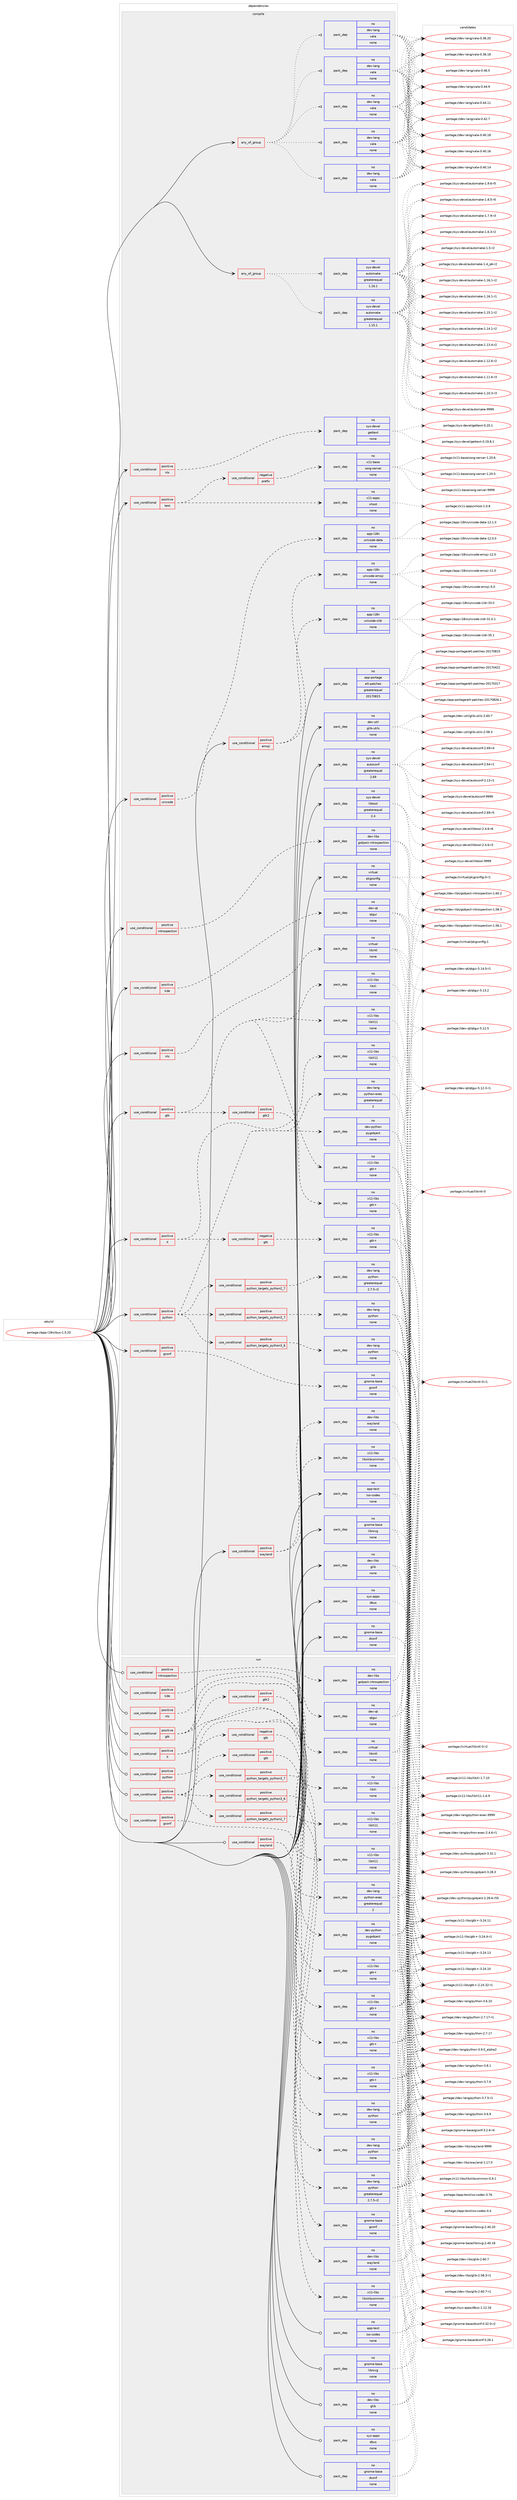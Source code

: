 digraph prolog {

# *************
# Graph options
# *************

newrank=true;
concentrate=true;
compound=true;
graph [rankdir=LR,fontname=Helvetica,fontsize=10,ranksep=1.5];#, ranksep=2.5, nodesep=0.2];
edge  [arrowhead=vee];
node  [fontname=Helvetica,fontsize=10];

# **********
# The ebuild
# **********

subgraph cluster_leftcol {
color=gray;
label=<<i>ebuild</i>>;
id [label="portage://app-i18n/ibus-1.5.20", color=red, width=4, href="../app-i18n/ibus-1.5.20.svg"];
}

# ****************
# The dependencies
# ****************

subgraph cluster_midcol {
color=gray;
label=<<i>dependencies</i>>;
subgraph cluster_compile {
fillcolor="#eeeeee";
style=filled;
label=<<i>compile</i>>;
subgraph any8016 {
dependency618597 [label=<<TABLE BORDER="0" CELLBORDER="1" CELLSPACING="0" CELLPADDING="4"><TR><TD CELLPADDING="10">any_of_group</TD></TR></TABLE>>, shape=none, color=red];subgraph pack465406 {
dependency618598 [label=<<TABLE BORDER="0" CELLBORDER="1" CELLSPACING="0" CELLPADDING="4" WIDTH="220"><TR><TD ROWSPAN="6" CELLPADDING="30">pack_dep</TD></TR><TR><TD WIDTH="110">no</TD></TR><TR><TD>dev-lang</TD></TR><TR><TD>vala</TD></TR><TR><TD>none</TD></TR><TR><TD></TD></TR></TABLE>>, shape=none, color=blue];
}
dependency618597:e -> dependency618598:w [weight=20,style="dotted",arrowhead="oinv"];
subgraph pack465407 {
dependency618599 [label=<<TABLE BORDER="0" CELLBORDER="1" CELLSPACING="0" CELLPADDING="4" WIDTH="220"><TR><TD ROWSPAN="6" CELLPADDING="30">pack_dep</TD></TR><TR><TD WIDTH="110">no</TD></TR><TR><TD>dev-lang</TD></TR><TR><TD>vala</TD></TR><TR><TD>none</TD></TR><TR><TD></TD></TR></TABLE>>, shape=none, color=blue];
}
dependency618597:e -> dependency618599:w [weight=20,style="dotted",arrowhead="oinv"];
subgraph pack465408 {
dependency618600 [label=<<TABLE BORDER="0" CELLBORDER="1" CELLSPACING="0" CELLPADDING="4" WIDTH="220"><TR><TD ROWSPAN="6" CELLPADDING="30">pack_dep</TD></TR><TR><TD WIDTH="110">no</TD></TR><TR><TD>dev-lang</TD></TR><TR><TD>vala</TD></TR><TR><TD>none</TD></TR><TR><TD></TD></TR></TABLE>>, shape=none, color=blue];
}
dependency618597:e -> dependency618600:w [weight=20,style="dotted",arrowhead="oinv"];
subgraph pack465409 {
dependency618601 [label=<<TABLE BORDER="0" CELLBORDER="1" CELLSPACING="0" CELLPADDING="4" WIDTH="220"><TR><TD ROWSPAN="6" CELLPADDING="30">pack_dep</TD></TR><TR><TD WIDTH="110">no</TD></TR><TR><TD>dev-lang</TD></TR><TR><TD>vala</TD></TR><TR><TD>none</TD></TR><TR><TD></TD></TR></TABLE>>, shape=none, color=blue];
}
dependency618597:e -> dependency618601:w [weight=20,style="dotted",arrowhead="oinv"];
subgraph pack465410 {
dependency618602 [label=<<TABLE BORDER="0" CELLBORDER="1" CELLSPACING="0" CELLPADDING="4" WIDTH="220"><TR><TD ROWSPAN="6" CELLPADDING="30">pack_dep</TD></TR><TR><TD WIDTH="110">no</TD></TR><TR><TD>dev-lang</TD></TR><TR><TD>vala</TD></TR><TR><TD>none</TD></TR><TR><TD></TD></TR></TABLE>>, shape=none, color=blue];
}
dependency618597:e -> dependency618602:w [weight=20,style="dotted",arrowhead="oinv"];
}
id:e -> dependency618597:w [weight=20,style="solid",arrowhead="vee"];
subgraph any8017 {
dependency618603 [label=<<TABLE BORDER="0" CELLBORDER="1" CELLSPACING="0" CELLPADDING="4"><TR><TD CELLPADDING="10">any_of_group</TD></TR></TABLE>>, shape=none, color=red];subgraph pack465411 {
dependency618604 [label=<<TABLE BORDER="0" CELLBORDER="1" CELLSPACING="0" CELLPADDING="4" WIDTH="220"><TR><TD ROWSPAN="6" CELLPADDING="30">pack_dep</TD></TR><TR><TD WIDTH="110">no</TD></TR><TR><TD>sys-devel</TD></TR><TR><TD>automake</TD></TR><TR><TD>greaterequal</TD></TR><TR><TD>1.16.1</TD></TR></TABLE>>, shape=none, color=blue];
}
dependency618603:e -> dependency618604:w [weight=20,style="dotted",arrowhead="oinv"];
subgraph pack465412 {
dependency618605 [label=<<TABLE BORDER="0" CELLBORDER="1" CELLSPACING="0" CELLPADDING="4" WIDTH="220"><TR><TD ROWSPAN="6" CELLPADDING="30">pack_dep</TD></TR><TR><TD WIDTH="110">no</TD></TR><TR><TD>sys-devel</TD></TR><TR><TD>automake</TD></TR><TR><TD>greaterequal</TD></TR><TR><TD>1.15.1</TD></TR></TABLE>>, shape=none, color=blue];
}
dependency618603:e -> dependency618605:w [weight=20,style="dotted",arrowhead="oinv"];
}
id:e -> dependency618603:w [weight=20,style="solid",arrowhead="vee"];
subgraph cond144891 {
dependency618606 [label=<<TABLE BORDER="0" CELLBORDER="1" CELLSPACING="0" CELLPADDING="4"><TR><TD ROWSPAN="3" CELLPADDING="10">use_conditional</TD></TR><TR><TD>positive</TD></TR><TR><TD>X</TD></TR></TABLE>>, shape=none, color=red];
subgraph pack465413 {
dependency618607 [label=<<TABLE BORDER="0" CELLBORDER="1" CELLSPACING="0" CELLPADDING="4" WIDTH="220"><TR><TD ROWSPAN="6" CELLPADDING="30">pack_dep</TD></TR><TR><TD WIDTH="110">no</TD></TR><TR><TD>x11-libs</TD></TR><TR><TD>libX11</TD></TR><TR><TD>none</TD></TR><TR><TD></TD></TR></TABLE>>, shape=none, color=blue];
}
dependency618606:e -> dependency618607:w [weight=20,style="dashed",arrowhead="vee"];
subgraph cond144892 {
dependency618608 [label=<<TABLE BORDER="0" CELLBORDER="1" CELLSPACING="0" CELLPADDING="4"><TR><TD ROWSPAN="3" CELLPADDING="10">use_conditional</TD></TR><TR><TD>negative</TD></TR><TR><TD>gtk</TD></TR></TABLE>>, shape=none, color=red];
subgraph pack465414 {
dependency618609 [label=<<TABLE BORDER="0" CELLBORDER="1" CELLSPACING="0" CELLPADDING="4" WIDTH="220"><TR><TD ROWSPAN="6" CELLPADDING="30">pack_dep</TD></TR><TR><TD WIDTH="110">no</TD></TR><TR><TD>x11-libs</TD></TR><TR><TD>gtk+</TD></TR><TR><TD>none</TD></TR><TR><TD></TD></TR></TABLE>>, shape=none, color=blue];
}
dependency618608:e -> dependency618609:w [weight=20,style="dashed",arrowhead="vee"];
}
dependency618606:e -> dependency618608:w [weight=20,style="dashed",arrowhead="vee"];
}
id:e -> dependency618606:w [weight=20,style="solid",arrowhead="vee"];
subgraph cond144893 {
dependency618610 [label=<<TABLE BORDER="0" CELLBORDER="1" CELLSPACING="0" CELLPADDING="4"><TR><TD ROWSPAN="3" CELLPADDING="10">use_conditional</TD></TR><TR><TD>positive</TD></TR><TR><TD>emoji</TD></TR></TABLE>>, shape=none, color=red];
subgraph pack465415 {
dependency618611 [label=<<TABLE BORDER="0" CELLBORDER="1" CELLSPACING="0" CELLPADDING="4" WIDTH="220"><TR><TD ROWSPAN="6" CELLPADDING="30">pack_dep</TD></TR><TR><TD WIDTH="110">no</TD></TR><TR><TD>app-i18n</TD></TR><TR><TD>unicode-cldr</TD></TR><TR><TD>none</TD></TR><TR><TD></TD></TR></TABLE>>, shape=none, color=blue];
}
dependency618610:e -> dependency618611:w [weight=20,style="dashed",arrowhead="vee"];
subgraph pack465416 {
dependency618612 [label=<<TABLE BORDER="0" CELLBORDER="1" CELLSPACING="0" CELLPADDING="4" WIDTH="220"><TR><TD ROWSPAN="6" CELLPADDING="30">pack_dep</TD></TR><TR><TD WIDTH="110">no</TD></TR><TR><TD>app-i18n</TD></TR><TR><TD>unicode-emoji</TD></TR><TR><TD>none</TD></TR><TR><TD></TD></TR></TABLE>>, shape=none, color=blue];
}
dependency618610:e -> dependency618612:w [weight=20,style="dashed",arrowhead="vee"];
}
id:e -> dependency618610:w [weight=20,style="solid",arrowhead="vee"];
subgraph cond144894 {
dependency618613 [label=<<TABLE BORDER="0" CELLBORDER="1" CELLSPACING="0" CELLPADDING="4"><TR><TD ROWSPAN="3" CELLPADDING="10">use_conditional</TD></TR><TR><TD>positive</TD></TR><TR><TD>gconf</TD></TR></TABLE>>, shape=none, color=red];
subgraph pack465417 {
dependency618614 [label=<<TABLE BORDER="0" CELLBORDER="1" CELLSPACING="0" CELLPADDING="4" WIDTH="220"><TR><TD ROWSPAN="6" CELLPADDING="30">pack_dep</TD></TR><TR><TD WIDTH="110">no</TD></TR><TR><TD>gnome-base</TD></TR><TR><TD>gconf</TD></TR><TR><TD>none</TD></TR><TR><TD></TD></TR></TABLE>>, shape=none, color=blue];
}
dependency618613:e -> dependency618614:w [weight=20,style="dashed",arrowhead="vee"];
}
id:e -> dependency618613:w [weight=20,style="solid",arrowhead="vee"];
subgraph cond144895 {
dependency618615 [label=<<TABLE BORDER="0" CELLBORDER="1" CELLSPACING="0" CELLPADDING="4"><TR><TD ROWSPAN="3" CELLPADDING="10">use_conditional</TD></TR><TR><TD>positive</TD></TR><TR><TD>gtk</TD></TR></TABLE>>, shape=none, color=red];
subgraph pack465418 {
dependency618616 [label=<<TABLE BORDER="0" CELLBORDER="1" CELLSPACING="0" CELLPADDING="4" WIDTH="220"><TR><TD ROWSPAN="6" CELLPADDING="30">pack_dep</TD></TR><TR><TD WIDTH="110">no</TD></TR><TR><TD>x11-libs</TD></TR><TR><TD>gtk+</TD></TR><TR><TD>none</TD></TR><TR><TD></TD></TR></TABLE>>, shape=none, color=blue];
}
dependency618615:e -> dependency618616:w [weight=20,style="dashed",arrowhead="vee"];
subgraph pack465419 {
dependency618617 [label=<<TABLE BORDER="0" CELLBORDER="1" CELLSPACING="0" CELLPADDING="4" WIDTH="220"><TR><TD ROWSPAN="6" CELLPADDING="30">pack_dep</TD></TR><TR><TD WIDTH="110">no</TD></TR><TR><TD>x11-libs</TD></TR><TR><TD>libX11</TD></TR><TR><TD>none</TD></TR><TR><TD></TD></TR></TABLE>>, shape=none, color=blue];
}
dependency618615:e -> dependency618617:w [weight=20,style="dashed",arrowhead="vee"];
subgraph pack465420 {
dependency618618 [label=<<TABLE BORDER="0" CELLBORDER="1" CELLSPACING="0" CELLPADDING="4" WIDTH="220"><TR><TD ROWSPAN="6" CELLPADDING="30">pack_dep</TD></TR><TR><TD WIDTH="110">no</TD></TR><TR><TD>x11-libs</TD></TR><TR><TD>libXi</TD></TR><TR><TD>none</TD></TR><TR><TD></TD></TR></TABLE>>, shape=none, color=blue];
}
dependency618615:e -> dependency618618:w [weight=20,style="dashed",arrowhead="vee"];
subgraph cond144896 {
dependency618619 [label=<<TABLE BORDER="0" CELLBORDER="1" CELLSPACING="0" CELLPADDING="4"><TR><TD ROWSPAN="3" CELLPADDING="10">use_conditional</TD></TR><TR><TD>positive</TD></TR><TR><TD>gtk2</TD></TR></TABLE>>, shape=none, color=red];
subgraph pack465421 {
dependency618620 [label=<<TABLE BORDER="0" CELLBORDER="1" CELLSPACING="0" CELLPADDING="4" WIDTH="220"><TR><TD ROWSPAN="6" CELLPADDING="30">pack_dep</TD></TR><TR><TD WIDTH="110">no</TD></TR><TR><TD>x11-libs</TD></TR><TR><TD>gtk+</TD></TR><TR><TD>none</TD></TR><TR><TD></TD></TR></TABLE>>, shape=none, color=blue];
}
dependency618619:e -> dependency618620:w [weight=20,style="dashed",arrowhead="vee"];
}
dependency618615:e -> dependency618619:w [weight=20,style="dashed",arrowhead="vee"];
}
id:e -> dependency618615:w [weight=20,style="solid",arrowhead="vee"];
subgraph cond144897 {
dependency618621 [label=<<TABLE BORDER="0" CELLBORDER="1" CELLSPACING="0" CELLPADDING="4"><TR><TD ROWSPAN="3" CELLPADDING="10">use_conditional</TD></TR><TR><TD>positive</TD></TR><TR><TD>introspection</TD></TR></TABLE>>, shape=none, color=red];
subgraph pack465422 {
dependency618622 [label=<<TABLE BORDER="0" CELLBORDER="1" CELLSPACING="0" CELLPADDING="4" WIDTH="220"><TR><TD ROWSPAN="6" CELLPADDING="30">pack_dep</TD></TR><TR><TD WIDTH="110">no</TD></TR><TR><TD>dev-libs</TD></TR><TR><TD>gobject-introspection</TD></TR><TR><TD>none</TD></TR><TR><TD></TD></TR></TABLE>>, shape=none, color=blue];
}
dependency618621:e -> dependency618622:w [weight=20,style="dashed",arrowhead="vee"];
}
id:e -> dependency618621:w [weight=20,style="solid",arrowhead="vee"];
subgraph cond144898 {
dependency618623 [label=<<TABLE BORDER="0" CELLBORDER="1" CELLSPACING="0" CELLPADDING="4"><TR><TD ROWSPAN="3" CELLPADDING="10">use_conditional</TD></TR><TR><TD>positive</TD></TR><TR><TD>kde</TD></TR></TABLE>>, shape=none, color=red];
subgraph pack465423 {
dependency618624 [label=<<TABLE BORDER="0" CELLBORDER="1" CELLSPACING="0" CELLPADDING="4" WIDTH="220"><TR><TD ROWSPAN="6" CELLPADDING="30">pack_dep</TD></TR><TR><TD WIDTH="110">no</TD></TR><TR><TD>dev-qt</TD></TR><TR><TD>qtgui</TD></TR><TR><TD>none</TD></TR><TR><TD></TD></TR></TABLE>>, shape=none, color=blue];
}
dependency618623:e -> dependency618624:w [weight=20,style="dashed",arrowhead="vee"];
}
id:e -> dependency618623:w [weight=20,style="solid",arrowhead="vee"];
subgraph cond144899 {
dependency618625 [label=<<TABLE BORDER="0" CELLBORDER="1" CELLSPACING="0" CELLPADDING="4"><TR><TD ROWSPAN="3" CELLPADDING="10">use_conditional</TD></TR><TR><TD>positive</TD></TR><TR><TD>nls</TD></TR></TABLE>>, shape=none, color=red];
subgraph pack465424 {
dependency618626 [label=<<TABLE BORDER="0" CELLBORDER="1" CELLSPACING="0" CELLPADDING="4" WIDTH="220"><TR><TD ROWSPAN="6" CELLPADDING="30">pack_dep</TD></TR><TR><TD WIDTH="110">no</TD></TR><TR><TD>sys-devel</TD></TR><TR><TD>gettext</TD></TR><TR><TD>none</TD></TR><TR><TD></TD></TR></TABLE>>, shape=none, color=blue];
}
dependency618625:e -> dependency618626:w [weight=20,style="dashed",arrowhead="vee"];
}
id:e -> dependency618625:w [weight=20,style="solid",arrowhead="vee"];
subgraph cond144900 {
dependency618627 [label=<<TABLE BORDER="0" CELLBORDER="1" CELLSPACING="0" CELLPADDING="4"><TR><TD ROWSPAN="3" CELLPADDING="10">use_conditional</TD></TR><TR><TD>positive</TD></TR><TR><TD>nls</TD></TR></TABLE>>, shape=none, color=red];
subgraph pack465425 {
dependency618628 [label=<<TABLE BORDER="0" CELLBORDER="1" CELLSPACING="0" CELLPADDING="4" WIDTH="220"><TR><TD ROWSPAN="6" CELLPADDING="30">pack_dep</TD></TR><TR><TD WIDTH="110">no</TD></TR><TR><TD>virtual</TD></TR><TR><TD>libintl</TD></TR><TR><TD>none</TD></TR><TR><TD></TD></TR></TABLE>>, shape=none, color=blue];
}
dependency618627:e -> dependency618628:w [weight=20,style="dashed",arrowhead="vee"];
}
id:e -> dependency618627:w [weight=20,style="solid",arrowhead="vee"];
subgraph cond144901 {
dependency618629 [label=<<TABLE BORDER="0" CELLBORDER="1" CELLSPACING="0" CELLPADDING="4"><TR><TD ROWSPAN="3" CELLPADDING="10">use_conditional</TD></TR><TR><TD>positive</TD></TR><TR><TD>python</TD></TR></TABLE>>, shape=none, color=red];
subgraph cond144902 {
dependency618630 [label=<<TABLE BORDER="0" CELLBORDER="1" CELLSPACING="0" CELLPADDING="4"><TR><TD ROWSPAN="3" CELLPADDING="10">use_conditional</TD></TR><TR><TD>positive</TD></TR><TR><TD>python_targets_python2_7</TD></TR></TABLE>>, shape=none, color=red];
subgraph pack465426 {
dependency618631 [label=<<TABLE BORDER="0" CELLBORDER="1" CELLSPACING="0" CELLPADDING="4" WIDTH="220"><TR><TD ROWSPAN="6" CELLPADDING="30">pack_dep</TD></TR><TR><TD WIDTH="110">no</TD></TR><TR><TD>dev-lang</TD></TR><TR><TD>python</TD></TR><TR><TD>greaterequal</TD></TR><TR><TD>2.7.5-r2</TD></TR></TABLE>>, shape=none, color=blue];
}
dependency618630:e -> dependency618631:w [weight=20,style="dashed",arrowhead="vee"];
}
dependency618629:e -> dependency618630:w [weight=20,style="dashed",arrowhead="vee"];
subgraph cond144903 {
dependency618632 [label=<<TABLE BORDER="0" CELLBORDER="1" CELLSPACING="0" CELLPADDING="4"><TR><TD ROWSPAN="3" CELLPADDING="10">use_conditional</TD></TR><TR><TD>positive</TD></TR><TR><TD>python_targets_python3_6</TD></TR></TABLE>>, shape=none, color=red];
subgraph pack465427 {
dependency618633 [label=<<TABLE BORDER="0" CELLBORDER="1" CELLSPACING="0" CELLPADDING="4" WIDTH="220"><TR><TD ROWSPAN="6" CELLPADDING="30">pack_dep</TD></TR><TR><TD WIDTH="110">no</TD></TR><TR><TD>dev-lang</TD></TR><TR><TD>python</TD></TR><TR><TD>none</TD></TR><TR><TD></TD></TR></TABLE>>, shape=none, color=blue];
}
dependency618632:e -> dependency618633:w [weight=20,style="dashed",arrowhead="vee"];
}
dependency618629:e -> dependency618632:w [weight=20,style="dashed",arrowhead="vee"];
subgraph cond144904 {
dependency618634 [label=<<TABLE BORDER="0" CELLBORDER="1" CELLSPACING="0" CELLPADDING="4"><TR><TD ROWSPAN="3" CELLPADDING="10">use_conditional</TD></TR><TR><TD>positive</TD></TR><TR><TD>python_targets_python3_7</TD></TR></TABLE>>, shape=none, color=red];
subgraph pack465428 {
dependency618635 [label=<<TABLE BORDER="0" CELLBORDER="1" CELLSPACING="0" CELLPADDING="4" WIDTH="220"><TR><TD ROWSPAN="6" CELLPADDING="30">pack_dep</TD></TR><TR><TD WIDTH="110">no</TD></TR><TR><TD>dev-lang</TD></TR><TR><TD>python</TD></TR><TR><TD>none</TD></TR><TR><TD></TD></TR></TABLE>>, shape=none, color=blue];
}
dependency618634:e -> dependency618635:w [weight=20,style="dashed",arrowhead="vee"];
}
dependency618629:e -> dependency618634:w [weight=20,style="dashed",arrowhead="vee"];
subgraph pack465429 {
dependency618636 [label=<<TABLE BORDER="0" CELLBORDER="1" CELLSPACING="0" CELLPADDING="4" WIDTH="220"><TR><TD ROWSPAN="6" CELLPADDING="30">pack_dep</TD></TR><TR><TD WIDTH="110">no</TD></TR><TR><TD>dev-lang</TD></TR><TR><TD>python-exec</TD></TR><TR><TD>greaterequal</TD></TR><TR><TD>2</TD></TR></TABLE>>, shape=none, color=blue];
}
dependency618629:e -> dependency618636:w [weight=20,style="dashed",arrowhead="vee"];
subgraph pack465430 {
dependency618637 [label=<<TABLE BORDER="0" CELLBORDER="1" CELLSPACING="0" CELLPADDING="4" WIDTH="220"><TR><TD ROWSPAN="6" CELLPADDING="30">pack_dep</TD></TR><TR><TD WIDTH="110">no</TD></TR><TR><TD>dev-python</TD></TR><TR><TD>pygobject</TD></TR><TR><TD>none</TD></TR><TR><TD></TD></TR></TABLE>>, shape=none, color=blue];
}
dependency618629:e -> dependency618637:w [weight=20,style="dashed",arrowhead="vee"];
}
id:e -> dependency618629:w [weight=20,style="solid",arrowhead="vee"];
subgraph cond144905 {
dependency618638 [label=<<TABLE BORDER="0" CELLBORDER="1" CELLSPACING="0" CELLPADDING="4"><TR><TD ROWSPAN="3" CELLPADDING="10">use_conditional</TD></TR><TR><TD>positive</TD></TR><TR><TD>test</TD></TR></TABLE>>, shape=none, color=red];
subgraph cond144906 {
dependency618639 [label=<<TABLE BORDER="0" CELLBORDER="1" CELLSPACING="0" CELLPADDING="4"><TR><TD ROWSPAN="3" CELLPADDING="10">use_conditional</TD></TR><TR><TD>negative</TD></TR><TR><TD>prefix</TD></TR></TABLE>>, shape=none, color=red];
subgraph pack465431 {
dependency618640 [label=<<TABLE BORDER="0" CELLBORDER="1" CELLSPACING="0" CELLPADDING="4" WIDTH="220"><TR><TD ROWSPAN="6" CELLPADDING="30">pack_dep</TD></TR><TR><TD WIDTH="110">no</TD></TR><TR><TD>x11-base</TD></TR><TR><TD>xorg-server</TD></TR><TR><TD>none</TD></TR><TR><TD></TD></TR></TABLE>>, shape=none, color=blue];
}
dependency618639:e -> dependency618640:w [weight=20,style="dashed",arrowhead="vee"];
}
dependency618638:e -> dependency618639:w [weight=20,style="dashed",arrowhead="vee"];
subgraph pack465432 {
dependency618641 [label=<<TABLE BORDER="0" CELLBORDER="1" CELLSPACING="0" CELLPADDING="4" WIDTH="220"><TR><TD ROWSPAN="6" CELLPADDING="30">pack_dep</TD></TR><TR><TD WIDTH="110">no</TD></TR><TR><TD>x11-apps</TD></TR><TR><TD>xhost</TD></TR><TR><TD>none</TD></TR><TR><TD></TD></TR></TABLE>>, shape=none, color=blue];
}
dependency618638:e -> dependency618641:w [weight=20,style="dashed",arrowhead="vee"];
}
id:e -> dependency618638:w [weight=20,style="solid",arrowhead="vee"];
subgraph cond144907 {
dependency618642 [label=<<TABLE BORDER="0" CELLBORDER="1" CELLSPACING="0" CELLPADDING="4"><TR><TD ROWSPAN="3" CELLPADDING="10">use_conditional</TD></TR><TR><TD>positive</TD></TR><TR><TD>unicode</TD></TR></TABLE>>, shape=none, color=red];
subgraph pack465433 {
dependency618643 [label=<<TABLE BORDER="0" CELLBORDER="1" CELLSPACING="0" CELLPADDING="4" WIDTH="220"><TR><TD ROWSPAN="6" CELLPADDING="30">pack_dep</TD></TR><TR><TD WIDTH="110">no</TD></TR><TR><TD>app-i18n</TD></TR><TR><TD>unicode-data</TD></TR><TR><TD>none</TD></TR><TR><TD></TD></TR></TABLE>>, shape=none, color=blue];
}
dependency618642:e -> dependency618643:w [weight=20,style="dashed",arrowhead="vee"];
}
id:e -> dependency618642:w [weight=20,style="solid",arrowhead="vee"];
subgraph cond144908 {
dependency618644 [label=<<TABLE BORDER="0" CELLBORDER="1" CELLSPACING="0" CELLPADDING="4"><TR><TD ROWSPAN="3" CELLPADDING="10">use_conditional</TD></TR><TR><TD>positive</TD></TR><TR><TD>wayland</TD></TR></TABLE>>, shape=none, color=red];
subgraph pack465434 {
dependency618645 [label=<<TABLE BORDER="0" CELLBORDER="1" CELLSPACING="0" CELLPADDING="4" WIDTH="220"><TR><TD ROWSPAN="6" CELLPADDING="30">pack_dep</TD></TR><TR><TD WIDTH="110">no</TD></TR><TR><TD>dev-libs</TD></TR><TR><TD>wayland</TD></TR><TR><TD>none</TD></TR><TR><TD></TD></TR></TABLE>>, shape=none, color=blue];
}
dependency618644:e -> dependency618645:w [weight=20,style="dashed",arrowhead="vee"];
subgraph pack465435 {
dependency618646 [label=<<TABLE BORDER="0" CELLBORDER="1" CELLSPACING="0" CELLPADDING="4" WIDTH="220"><TR><TD ROWSPAN="6" CELLPADDING="30">pack_dep</TD></TR><TR><TD WIDTH="110">no</TD></TR><TR><TD>x11-libs</TD></TR><TR><TD>libxkbcommon</TD></TR><TR><TD>none</TD></TR><TR><TD></TD></TR></TABLE>>, shape=none, color=blue];
}
dependency618644:e -> dependency618646:w [weight=20,style="dashed",arrowhead="vee"];
}
id:e -> dependency618644:w [weight=20,style="solid",arrowhead="vee"];
subgraph pack465436 {
dependency618647 [label=<<TABLE BORDER="0" CELLBORDER="1" CELLSPACING="0" CELLPADDING="4" WIDTH="220"><TR><TD ROWSPAN="6" CELLPADDING="30">pack_dep</TD></TR><TR><TD WIDTH="110">no</TD></TR><TR><TD>app-portage</TD></TR><TR><TD>elt-patches</TD></TR><TR><TD>greaterequal</TD></TR><TR><TD>20170815</TD></TR></TABLE>>, shape=none, color=blue];
}
id:e -> dependency618647:w [weight=20,style="solid",arrowhead="vee"];
subgraph pack465437 {
dependency618648 [label=<<TABLE BORDER="0" CELLBORDER="1" CELLSPACING="0" CELLPADDING="4" WIDTH="220"><TR><TD ROWSPAN="6" CELLPADDING="30">pack_dep</TD></TR><TR><TD WIDTH="110">no</TD></TR><TR><TD>app-text</TD></TR><TR><TD>iso-codes</TD></TR><TR><TD>none</TD></TR><TR><TD></TD></TR></TABLE>>, shape=none, color=blue];
}
id:e -> dependency618648:w [weight=20,style="solid",arrowhead="vee"];
subgraph pack465438 {
dependency618649 [label=<<TABLE BORDER="0" CELLBORDER="1" CELLSPACING="0" CELLPADDING="4" WIDTH="220"><TR><TD ROWSPAN="6" CELLPADDING="30">pack_dep</TD></TR><TR><TD WIDTH="110">no</TD></TR><TR><TD>dev-libs</TD></TR><TR><TD>glib</TD></TR><TR><TD>none</TD></TR><TR><TD></TD></TR></TABLE>>, shape=none, color=blue];
}
id:e -> dependency618649:w [weight=20,style="solid",arrowhead="vee"];
subgraph pack465439 {
dependency618650 [label=<<TABLE BORDER="0" CELLBORDER="1" CELLSPACING="0" CELLPADDING="4" WIDTH="220"><TR><TD ROWSPAN="6" CELLPADDING="30">pack_dep</TD></TR><TR><TD WIDTH="110">no</TD></TR><TR><TD>dev-util</TD></TR><TR><TD>glib-utils</TD></TR><TR><TD>none</TD></TR><TR><TD></TD></TR></TABLE>>, shape=none, color=blue];
}
id:e -> dependency618650:w [weight=20,style="solid",arrowhead="vee"];
subgraph pack465440 {
dependency618651 [label=<<TABLE BORDER="0" CELLBORDER="1" CELLSPACING="0" CELLPADDING="4" WIDTH="220"><TR><TD ROWSPAN="6" CELLPADDING="30">pack_dep</TD></TR><TR><TD WIDTH="110">no</TD></TR><TR><TD>gnome-base</TD></TR><TR><TD>dconf</TD></TR><TR><TD>none</TD></TR><TR><TD></TD></TR></TABLE>>, shape=none, color=blue];
}
id:e -> dependency618651:w [weight=20,style="solid",arrowhead="vee"];
subgraph pack465441 {
dependency618652 [label=<<TABLE BORDER="0" CELLBORDER="1" CELLSPACING="0" CELLPADDING="4" WIDTH="220"><TR><TD ROWSPAN="6" CELLPADDING="30">pack_dep</TD></TR><TR><TD WIDTH="110">no</TD></TR><TR><TD>gnome-base</TD></TR><TR><TD>librsvg</TD></TR><TR><TD>none</TD></TR><TR><TD></TD></TR></TABLE>>, shape=none, color=blue];
}
id:e -> dependency618652:w [weight=20,style="solid",arrowhead="vee"];
subgraph pack465442 {
dependency618653 [label=<<TABLE BORDER="0" CELLBORDER="1" CELLSPACING="0" CELLPADDING="4" WIDTH="220"><TR><TD ROWSPAN="6" CELLPADDING="30">pack_dep</TD></TR><TR><TD WIDTH="110">no</TD></TR><TR><TD>sys-apps</TD></TR><TR><TD>dbus</TD></TR><TR><TD>none</TD></TR><TR><TD></TD></TR></TABLE>>, shape=none, color=blue];
}
id:e -> dependency618653:w [weight=20,style="solid",arrowhead="vee"];
subgraph pack465443 {
dependency618654 [label=<<TABLE BORDER="0" CELLBORDER="1" CELLSPACING="0" CELLPADDING="4" WIDTH="220"><TR><TD ROWSPAN="6" CELLPADDING="30">pack_dep</TD></TR><TR><TD WIDTH="110">no</TD></TR><TR><TD>sys-devel</TD></TR><TR><TD>autoconf</TD></TR><TR><TD>greaterequal</TD></TR><TR><TD>2.69</TD></TR></TABLE>>, shape=none, color=blue];
}
id:e -> dependency618654:w [weight=20,style="solid",arrowhead="vee"];
subgraph pack465444 {
dependency618655 [label=<<TABLE BORDER="0" CELLBORDER="1" CELLSPACING="0" CELLPADDING="4" WIDTH="220"><TR><TD ROWSPAN="6" CELLPADDING="30">pack_dep</TD></TR><TR><TD WIDTH="110">no</TD></TR><TR><TD>sys-devel</TD></TR><TR><TD>libtool</TD></TR><TR><TD>greaterequal</TD></TR><TR><TD>2.4</TD></TR></TABLE>>, shape=none, color=blue];
}
id:e -> dependency618655:w [weight=20,style="solid",arrowhead="vee"];
subgraph pack465445 {
dependency618656 [label=<<TABLE BORDER="0" CELLBORDER="1" CELLSPACING="0" CELLPADDING="4" WIDTH="220"><TR><TD ROWSPAN="6" CELLPADDING="30">pack_dep</TD></TR><TR><TD WIDTH="110">no</TD></TR><TR><TD>virtual</TD></TR><TR><TD>pkgconfig</TD></TR><TR><TD>none</TD></TR><TR><TD></TD></TR></TABLE>>, shape=none, color=blue];
}
id:e -> dependency618656:w [weight=20,style="solid",arrowhead="vee"];
}
subgraph cluster_compileandrun {
fillcolor="#eeeeee";
style=filled;
label=<<i>compile and run</i>>;
}
subgraph cluster_run {
fillcolor="#eeeeee";
style=filled;
label=<<i>run</i>>;
subgraph cond144909 {
dependency618657 [label=<<TABLE BORDER="0" CELLBORDER="1" CELLSPACING="0" CELLPADDING="4"><TR><TD ROWSPAN="3" CELLPADDING="10">use_conditional</TD></TR><TR><TD>positive</TD></TR><TR><TD>X</TD></TR></TABLE>>, shape=none, color=red];
subgraph pack465446 {
dependency618658 [label=<<TABLE BORDER="0" CELLBORDER="1" CELLSPACING="0" CELLPADDING="4" WIDTH="220"><TR><TD ROWSPAN="6" CELLPADDING="30">pack_dep</TD></TR><TR><TD WIDTH="110">no</TD></TR><TR><TD>x11-libs</TD></TR><TR><TD>libX11</TD></TR><TR><TD>none</TD></TR><TR><TD></TD></TR></TABLE>>, shape=none, color=blue];
}
dependency618657:e -> dependency618658:w [weight=20,style="dashed",arrowhead="vee"];
subgraph cond144910 {
dependency618659 [label=<<TABLE BORDER="0" CELLBORDER="1" CELLSPACING="0" CELLPADDING="4"><TR><TD ROWSPAN="3" CELLPADDING="10">use_conditional</TD></TR><TR><TD>negative</TD></TR><TR><TD>gtk</TD></TR></TABLE>>, shape=none, color=red];
subgraph pack465447 {
dependency618660 [label=<<TABLE BORDER="0" CELLBORDER="1" CELLSPACING="0" CELLPADDING="4" WIDTH="220"><TR><TD ROWSPAN="6" CELLPADDING="30">pack_dep</TD></TR><TR><TD WIDTH="110">no</TD></TR><TR><TD>x11-libs</TD></TR><TR><TD>gtk+</TD></TR><TR><TD>none</TD></TR><TR><TD></TD></TR></TABLE>>, shape=none, color=blue];
}
dependency618659:e -> dependency618660:w [weight=20,style="dashed",arrowhead="vee"];
}
dependency618657:e -> dependency618659:w [weight=20,style="dashed",arrowhead="vee"];
}
id:e -> dependency618657:w [weight=20,style="solid",arrowhead="odot"];
subgraph cond144911 {
dependency618661 [label=<<TABLE BORDER="0" CELLBORDER="1" CELLSPACING="0" CELLPADDING="4"><TR><TD ROWSPAN="3" CELLPADDING="10">use_conditional</TD></TR><TR><TD>positive</TD></TR><TR><TD>gconf</TD></TR></TABLE>>, shape=none, color=red];
subgraph pack465448 {
dependency618662 [label=<<TABLE BORDER="0" CELLBORDER="1" CELLSPACING="0" CELLPADDING="4" WIDTH="220"><TR><TD ROWSPAN="6" CELLPADDING="30">pack_dep</TD></TR><TR><TD WIDTH="110">no</TD></TR><TR><TD>gnome-base</TD></TR><TR><TD>gconf</TD></TR><TR><TD>none</TD></TR><TR><TD></TD></TR></TABLE>>, shape=none, color=blue];
}
dependency618661:e -> dependency618662:w [weight=20,style="dashed",arrowhead="vee"];
}
id:e -> dependency618661:w [weight=20,style="solid",arrowhead="odot"];
subgraph cond144912 {
dependency618663 [label=<<TABLE BORDER="0" CELLBORDER="1" CELLSPACING="0" CELLPADDING="4"><TR><TD ROWSPAN="3" CELLPADDING="10">use_conditional</TD></TR><TR><TD>positive</TD></TR><TR><TD>gtk</TD></TR></TABLE>>, shape=none, color=red];
subgraph pack465449 {
dependency618664 [label=<<TABLE BORDER="0" CELLBORDER="1" CELLSPACING="0" CELLPADDING="4" WIDTH="220"><TR><TD ROWSPAN="6" CELLPADDING="30">pack_dep</TD></TR><TR><TD WIDTH="110">no</TD></TR><TR><TD>x11-libs</TD></TR><TR><TD>gtk+</TD></TR><TR><TD>none</TD></TR><TR><TD></TD></TR></TABLE>>, shape=none, color=blue];
}
dependency618663:e -> dependency618664:w [weight=20,style="dashed",arrowhead="vee"];
subgraph pack465450 {
dependency618665 [label=<<TABLE BORDER="0" CELLBORDER="1" CELLSPACING="0" CELLPADDING="4" WIDTH="220"><TR><TD ROWSPAN="6" CELLPADDING="30">pack_dep</TD></TR><TR><TD WIDTH="110">no</TD></TR><TR><TD>x11-libs</TD></TR><TR><TD>libX11</TD></TR><TR><TD>none</TD></TR><TR><TD></TD></TR></TABLE>>, shape=none, color=blue];
}
dependency618663:e -> dependency618665:w [weight=20,style="dashed",arrowhead="vee"];
subgraph pack465451 {
dependency618666 [label=<<TABLE BORDER="0" CELLBORDER="1" CELLSPACING="0" CELLPADDING="4" WIDTH="220"><TR><TD ROWSPAN="6" CELLPADDING="30">pack_dep</TD></TR><TR><TD WIDTH="110">no</TD></TR><TR><TD>x11-libs</TD></TR><TR><TD>libXi</TD></TR><TR><TD>none</TD></TR><TR><TD></TD></TR></TABLE>>, shape=none, color=blue];
}
dependency618663:e -> dependency618666:w [weight=20,style="dashed",arrowhead="vee"];
subgraph cond144913 {
dependency618667 [label=<<TABLE BORDER="0" CELLBORDER="1" CELLSPACING="0" CELLPADDING="4"><TR><TD ROWSPAN="3" CELLPADDING="10">use_conditional</TD></TR><TR><TD>positive</TD></TR><TR><TD>gtk2</TD></TR></TABLE>>, shape=none, color=red];
subgraph pack465452 {
dependency618668 [label=<<TABLE BORDER="0" CELLBORDER="1" CELLSPACING="0" CELLPADDING="4" WIDTH="220"><TR><TD ROWSPAN="6" CELLPADDING="30">pack_dep</TD></TR><TR><TD WIDTH="110">no</TD></TR><TR><TD>x11-libs</TD></TR><TR><TD>gtk+</TD></TR><TR><TD>none</TD></TR><TR><TD></TD></TR></TABLE>>, shape=none, color=blue];
}
dependency618667:e -> dependency618668:w [weight=20,style="dashed",arrowhead="vee"];
}
dependency618663:e -> dependency618667:w [weight=20,style="dashed",arrowhead="vee"];
}
id:e -> dependency618663:w [weight=20,style="solid",arrowhead="odot"];
subgraph cond144914 {
dependency618669 [label=<<TABLE BORDER="0" CELLBORDER="1" CELLSPACING="0" CELLPADDING="4"><TR><TD ROWSPAN="3" CELLPADDING="10">use_conditional</TD></TR><TR><TD>positive</TD></TR><TR><TD>introspection</TD></TR></TABLE>>, shape=none, color=red];
subgraph pack465453 {
dependency618670 [label=<<TABLE BORDER="0" CELLBORDER="1" CELLSPACING="0" CELLPADDING="4" WIDTH="220"><TR><TD ROWSPAN="6" CELLPADDING="30">pack_dep</TD></TR><TR><TD WIDTH="110">no</TD></TR><TR><TD>dev-libs</TD></TR><TR><TD>gobject-introspection</TD></TR><TR><TD>none</TD></TR><TR><TD></TD></TR></TABLE>>, shape=none, color=blue];
}
dependency618669:e -> dependency618670:w [weight=20,style="dashed",arrowhead="vee"];
}
id:e -> dependency618669:w [weight=20,style="solid",arrowhead="odot"];
subgraph cond144915 {
dependency618671 [label=<<TABLE BORDER="0" CELLBORDER="1" CELLSPACING="0" CELLPADDING="4"><TR><TD ROWSPAN="3" CELLPADDING="10">use_conditional</TD></TR><TR><TD>positive</TD></TR><TR><TD>kde</TD></TR></TABLE>>, shape=none, color=red];
subgraph pack465454 {
dependency618672 [label=<<TABLE BORDER="0" CELLBORDER="1" CELLSPACING="0" CELLPADDING="4" WIDTH="220"><TR><TD ROWSPAN="6" CELLPADDING="30">pack_dep</TD></TR><TR><TD WIDTH="110">no</TD></TR><TR><TD>dev-qt</TD></TR><TR><TD>qtgui</TD></TR><TR><TD>none</TD></TR><TR><TD></TD></TR></TABLE>>, shape=none, color=blue];
}
dependency618671:e -> dependency618672:w [weight=20,style="dashed",arrowhead="vee"];
}
id:e -> dependency618671:w [weight=20,style="solid",arrowhead="odot"];
subgraph cond144916 {
dependency618673 [label=<<TABLE BORDER="0" CELLBORDER="1" CELLSPACING="0" CELLPADDING="4"><TR><TD ROWSPAN="3" CELLPADDING="10">use_conditional</TD></TR><TR><TD>positive</TD></TR><TR><TD>nls</TD></TR></TABLE>>, shape=none, color=red];
subgraph pack465455 {
dependency618674 [label=<<TABLE BORDER="0" CELLBORDER="1" CELLSPACING="0" CELLPADDING="4" WIDTH="220"><TR><TD ROWSPAN="6" CELLPADDING="30">pack_dep</TD></TR><TR><TD WIDTH="110">no</TD></TR><TR><TD>virtual</TD></TR><TR><TD>libintl</TD></TR><TR><TD>none</TD></TR><TR><TD></TD></TR></TABLE>>, shape=none, color=blue];
}
dependency618673:e -> dependency618674:w [weight=20,style="dashed",arrowhead="vee"];
}
id:e -> dependency618673:w [weight=20,style="solid",arrowhead="odot"];
subgraph cond144917 {
dependency618675 [label=<<TABLE BORDER="0" CELLBORDER="1" CELLSPACING="0" CELLPADDING="4"><TR><TD ROWSPAN="3" CELLPADDING="10">use_conditional</TD></TR><TR><TD>positive</TD></TR><TR><TD>python</TD></TR></TABLE>>, shape=none, color=red];
subgraph cond144918 {
dependency618676 [label=<<TABLE BORDER="0" CELLBORDER="1" CELLSPACING="0" CELLPADDING="4"><TR><TD ROWSPAN="3" CELLPADDING="10">use_conditional</TD></TR><TR><TD>positive</TD></TR><TR><TD>gtk</TD></TR></TABLE>>, shape=none, color=red];
subgraph pack465456 {
dependency618677 [label=<<TABLE BORDER="0" CELLBORDER="1" CELLSPACING="0" CELLPADDING="4" WIDTH="220"><TR><TD ROWSPAN="6" CELLPADDING="30">pack_dep</TD></TR><TR><TD WIDTH="110">no</TD></TR><TR><TD>x11-libs</TD></TR><TR><TD>gtk+</TD></TR><TR><TD>none</TD></TR><TR><TD></TD></TR></TABLE>>, shape=none, color=blue];
}
dependency618676:e -> dependency618677:w [weight=20,style="dashed",arrowhead="vee"];
}
dependency618675:e -> dependency618676:w [weight=20,style="dashed",arrowhead="vee"];
}
id:e -> dependency618675:w [weight=20,style="solid",arrowhead="odot"];
subgraph cond144919 {
dependency618678 [label=<<TABLE BORDER="0" CELLBORDER="1" CELLSPACING="0" CELLPADDING="4"><TR><TD ROWSPAN="3" CELLPADDING="10">use_conditional</TD></TR><TR><TD>positive</TD></TR><TR><TD>python</TD></TR></TABLE>>, shape=none, color=red];
subgraph cond144920 {
dependency618679 [label=<<TABLE BORDER="0" CELLBORDER="1" CELLSPACING="0" CELLPADDING="4"><TR><TD ROWSPAN="3" CELLPADDING="10">use_conditional</TD></TR><TR><TD>positive</TD></TR><TR><TD>python_targets_python2_7</TD></TR></TABLE>>, shape=none, color=red];
subgraph pack465457 {
dependency618680 [label=<<TABLE BORDER="0" CELLBORDER="1" CELLSPACING="0" CELLPADDING="4" WIDTH="220"><TR><TD ROWSPAN="6" CELLPADDING="30">pack_dep</TD></TR><TR><TD WIDTH="110">no</TD></TR><TR><TD>dev-lang</TD></TR><TR><TD>python</TD></TR><TR><TD>greaterequal</TD></TR><TR><TD>2.7.5-r2</TD></TR></TABLE>>, shape=none, color=blue];
}
dependency618679:e -> dependency618680:w [weight=20,style="dashed",arrowhead="vee"];
}
dependency618678:e -> dependency618679:w [weight=20,style="dashed",arrowhead="vee"];
subgraph cond144921 {
dependency618681 [label=<<TABLE BORDER="0" CELLBORDER="1" CELLSPACING="0" CELLPADDING="4"><TR><TD ROWSPAN="3" CELLPADDING="10">use_conditional</TD></TR><TR><TD>positive</TD></TR><TR><TD>python_targets_python3_6</TD></TR></TABLE>>, shape=none, color=red];
subgraph pack465458 {
dependency618682 [label=<<TABLE BORDER="0" CELLBORDER="1" CELLSPACING="0" CELLPADDING="4" WIDTH="220"><TR><TD ROWSPAN="6" CELLPADDING="30">pack_dep</TD></TR><TR><TD WIDTH="110">no</TD></TR><TR><TD>dev-lang</TD></TR><TR><TD>python</TD></TR><TR><TD>none</TD></TR><TR><TD></TD></TR></TABLE>>, shape=none, color=blue];
}
dependency618681:e -> dependency618682:w [weight=20,style="dashed",arrowhead="vee"];
}
dependency618678:e -> dependency618681:w [weight=20,style="dashed",arrowhead="vee"];
subgraph cond144922 {
dependency618683 [label=<<TABLE BORDER="0" CELLBORDER="1" CELLSPACING="0" CELLPADDING="4"><TR><TD ROWSPAN="3" CELLPADDING="10">use_conditional</TD></TR><TR><TD>positive</TD></TR><TR><TD>python_targets_python3_7</TD></TR></TABLE>>, shape=none, color=red];
subgraph pack465459 {
dependency618684 [label=<<TABLE BORDER="0" CELLBORDER="1" CELLSPACING="0" CELLPADDING="4" WIDTH="220"><TR><TD ROWSPAN="6" CELLPADDING="30">pack_dep</TD></TR><TR><TD WIDTH="110">no</TD></TR><TR><TD>dev-lang</TD></TR><TR><TD>python</TD></TR><TR><TD>none</TD></TR><TR><TD></TD></TR></TABLE>>, shape=none, color=blue];
}
dependency618683:e -> dependency618684:w [weight=20,style="dashed",arrowhead="vee"];
}
dependency618678:e -> dependency618683:w [weight=20,style="dashed",arrowhead="vee"];
subgraph pack465460 {
dependency618685 [label=<<TABLE BORDER="0" CELLBORDER="1" CELLSPACING="0" CELLPADDING="4" WIDTH="220"><TR><TD ROWSPAN="6" CELLPADDING="30">pack_dep</TD></TR><TR><TD WIDTH="110">no</TD></TR><TR><TD>dev-lang</TD></TR><TR><TD>python-exec</TD></TR><TR><TD>greaterequal</TD></TR><TR><TD>2</TD></TR></TABLE>>, shape=none, color=blue];
}
dependency618678:e -> dependency618685:w [weight=20,style="dashed",arrowhead="vee"];
subgraph pack465461 {
dependency618686 [label=<<TABLE BORDER="0" CELLBORDER="1" CELLSPACING="0" CELLPADDING="4" WIDTH="220"><TR><TD ROWSPAN="6" CELLPADDING="30">pack_dep</TD></TR><TR><TD WIDTH="110">no</TD></TR><TR><TD>dev-python</TD></TR><TR><TD>pygobject</TD></TR><TR><TD>none</TD></TR><TR><TD></TD></TR></TABLE>>, shape=none, color=blue];
}
dependency618678:e -> dependency618686:w [weight=20,style="dashed",arrowhead="vee"];
}
id:e -> dependency618678:w [weight=20,style="solid",arrowhead="odot"];
subgraph cond144923 {
dependency618687 [label=<<TABLE BORDER="0" CELLBORDER="1" CELLSPACING="0" CELLPADDING="4"><TR><TD ROWSPAN="3" CELLPADDING="10">use_conditional</TD></TR><TR><TD>positive</TD></TR><TR><TD>wayland</TD></TR></TABLE>>, shape=none, color=red];
subgraph pack465462 {
dependency618688 [label=<<TABLE BORDER="0" CELLBORDER="1" CELLSPACING="0" CELLPADDING="4" WIDTH="220"><TR><TD ROWSPAN="6" CELLPADDING="30">pack_dep</TD></TR><TR><TD WIDTH="110">no</TD></TR><TR><TD>dev-libs</TD></TR><TR><TD>wayland</TD></TR><TR><TD>none</TD></TR><TR><TD></TD></TR></TABLE>>, shape=none, color=blue];
}
dependency618687:e -> dependency618688:w [weight=20,style="dashed",arrowhead="vee"];
subgraph pack465463 {
dependency618689 [label=<<TABLE BORDER="0" CELLBORDER="1" CELLSPACING="0" CELLPADDING="4" WIDTH="220"><TR><TD ROWSPAN="6" CELLPADDING="30">pack_dep</TD></TR><TR><TD WIDTH="110">no</TD></TR><TR><TD>x11-libs</TD></TR><TR><TD>libxkbcommon</TD></TR><TR><TD>none</TD></TR><TR><TD></TD></TR></TABLE>>, shape=none, color=blue];
}
dependency618687:e -> dependency618689:w [weight=20,style="dashed",arrowhead="vee"];
}
id:e -> dependency618687:w [weight=20,style="solid",arrowhead="odot"];
subgraph pack465464 {
dependency618690 [label=<<TABLE BORDER="0" CELLBORDER="1" CELLSPACING="0" CELLPADDING="4" WIDTH="220"><TR><TD ROWSPAN="6" CELLPADDING="30">pack_dep</TD></TR><TR><TD WIDTH="110">no</TD></TR><TR><TD>app-text</TD></TR><TR><TD>iso-codes</TD></TR><TR><TD>none</TD></TR><TR><TD></TD></TR></TABLE>>, shape=none, color=blue];
}
id:e -> dependency618690:w [weight=20,style="solid",arrowhead="odot"];
subgraph pack465465 {
dependency618691 [label=<<TABLE BORDER="0" CELLBORDER="1" CELLSPACING="0" CELLPADDING="4" WIDTH="220"><TR><TD ROWSPAN="6" CELLPADDING="30">pack_dep</TD></TR><TR><TD WIDTH="110">no</TD></TR><TR><TD>dev-libs</TD></TR><TR><TD>glib</TD></TR><TR><TD>none</TD></TR><TR><TD></TD></TR></TABLE>>, shape=none, color=blue];
}
id:e -> dependency618691:w [weight=20,style="solid",arrowhead="odot"];
subgraph pack465466 {
dependency618692 [label=<<TABLE BORDER="0" CELLBORDER="1" CELLSPACING="0" CELLPADDING="4" WIDTH="220"><TR><TD ROWSPAN="6" CELLPADDING="30">pack_dep</TD></TR><TR><TD WIDTH="110">no</TD></TR><TR><TD>gnome-base</TD></TR><TR><TD>dconf</TD></TR><TR><TD>none</TD></TR><TR><TD></TD></TR></TABLE>>, shape=none, color=blue];
}
id:e -> dependency618692:w [weight=20,style="solid",arrowhead="odot"];
subgraph pack465467 {
dependency618693 [label=<<TABLE BORDER="0" CELLBORDER="1" CELLSPACING="0" CELLPADDING="4" WIDTH="220"><TR><TD ROWSPAN="6" CELLPADDING="30">pack_dep</TD></TR><TR><TD WIDTH="110">no</TD></TR><TR><TD>gnome-base</TD></TR><TR><TD>librsvg</TD></TR><TR><TD>none</TD></TR><TR><TD></TD></TR></TABLE>>, shape=none, color=blue];
}
id:e -> dependency618693:w [weight=20,style="solid",arrowhead="odot"];
subgraph pack465468 {
dependency618694 [label=<<TABLE BORDER="0" CELLBORDER="1" CELLSPACING="0" CELLPADDING="4" WIDTH="220"><TR><TD ROWSPAN="6" CELLPADDING="30">pack_dep</TD></TR><TR><TD WIDTH="110">no</TD></TR><TR><TD>sys-apps</TD></TR><TR><TD>dbus</TD></TR><TR><TD>none</TD></TR><TR><TD></TD></TR></TABLE>>, shape=none, color=blue];
}
id:e -> dependency618694:w [weight=20,style="solid",arrowhead="odot"];
}
}

# **************
# The candidates
# **************

subgraph cluster_choices {
rank=same;
color=gray;
label=<<i>candidates</i>>;

subgraph choice465406 {
color=black;
nodesep=1;
choice100101118451089711010347118971089745484652544653 [label="portage://dev-lang/vala-0.46.5", color=red, width=4,href="../dev-lang/vala-0.46.5.svg"];
choice100101118451089711010347118971089745484652524657 [label="portage://dev-lang/vala-0.44.9", color=red, width=4,href="../dev-lang/vala-0.44.9.svg"];
choice10010111845108971101034711897108974548465252464949 [label="portage://dev-lang/vala-0.44.11", color=red, width=4,href="../dev-lang/vala-0.44.11.svg"];
choice100101118451089711010347118971089745484652504655 [label="portage://dev-lang/vala-0.42.7", color=red, width=4,href="../dev-lang/vala-0.42.7.svg"];
choice10010111845108971101034711897108974548465248464956 [label="portage://dev-lang/vala-0.40.18", color=red, width=4,href="../dev-lang/vala-0.40.18.svg"];
choice10010111845108971101034711897108974548465248464954 [label="portage://dev-lang/vala-0.40.16", color=red, width=4,href="../dev-lang/vala-0.40.16.svg"];
choice10010111845108971101034711897108974548465248464952 [label="portage://dev-lang/vala-0.40.14", color=red, width=4,href="../dev-lang/vala-0.40.14.svg"];
choice10010111845108971101034711897108974548465154465048 [label="portage://dev-lang/vala-0.36.20", color=red, width=4,href="../dev-lang/vala-0.36.20.svg"];
choice10010111845108971101034711897108974548465154464956 [label="portage://dev-lang/vala-0.36.18", color=red, width=4,href="../dev-lang/vala-0.36.18.svg"];
dependency618598:e -> choice100101118451089711010347118971089745484652544653:w [style=dotted,weight="100"];
dependency618598:e -> choice100101118451089711010347118971089745484652524657:w [style=dotted,weight="100"];
dependency618598:e -> choice10010111845108971101034711897108974548465252464949:w [style=dotted,weight="100"];
dependency618598:e -> choice100101118451089711010347118971089745484652504655:w [style=dotted,weight="100"];
dependency618598:e -> choice10010111845108971101034711897108974548465248464956:w [style=dotted,weight="100"];
dependency618598:e -> choice10010111845108971101034711897108974548465248464954:w [style=dotted,weight="100"];
dependency618598:e -> choice10010111845108971101034711897108974548465248464952:w [style=dotted,weight="100"];
dependency618598:e -> choice10010111845108971101034711897108974548465154465048:w [style=dotted,weight="100"];
dependency618598:e -> choice10010111845108971101034711897108974548465154464956:w [style=dotted,weight="100"];
}
subgraph choice465407 {
color=black;
nodesep=1;
choice100101118451089711010347118971089745484652544653 [label="portage://dev-lang/vala-0.46.5", color=red, width=4,href="../dev-lang/vala-0.46.5.svg"];
choice100101118451089711010347118971089745484652524657 [label="portage://dev-lang/vala-0.44.9", color=red, width=4,href="../dev-lang/vala-0.44.9.svg"];
choice10010111845108971101034711897108974548465252464949 [label="portage://dev-lang/vala-0.44.11", color=red, width=4,href="../dev-lang/vala-0.44.11.svg"];
choice100101118451089711010347118971089745484652504655 [label="portage://dev-lang/vala-0.42.7", color=red, width=4,href="../dev-lang/vala-0.42.7.svg"];
choice10010111845108971101034711897108974548465248464956 [label="portage://dev-lang/vala-0.40.18", color=red, width=4,href="../dev-lang/vala-0.40.18.svg"];
choice10010111845108971101034711897108974548465248464954 [label="portage://dev-lang/vala-0.40.16", color=red, width=4,href="../dev-lang/vala-0.40.16.svg"];
choice10010111845108971101034711897108974548465248464952 [label="portage://dev-lang/vala-0.40.14", color=red, width=4,href="../dev-lang/vala-0.40.14.svg"];
choice10010111845108971101034711897108974548465154465048 [label="portage://dev-lang/vala-0.36.20", color=red, width=4,href="../dev-lang/vala-0.36.20.svg"];
choice10010111845108971101034711897108974548465154464956 [label="portage://dev-lang/vala-0.36.18", color=red, width=4,href="../dev-lang/vala-0.36.18.svg"];
dependency618599:e -> choice100101118451089711010347118971089745484652544653:w [style=dotted,weight="100"];
dependency618599:e -> choice100101118451089711010347118971089745484652524657:w [style=dotted,weight="100"];
dependency618599:e -> choice10010111845108971101034711897108974548465252464949:w [style=dotted,weight="100"];
dependency618599:e -> choice100101118451089711010347118971089745484652504655:w [style=dotted,weight="100"];
dependency618599:e -> choice10010111845108971101034711897108974548465248464956:w [style=dotted,weight="100"];
dependency618599:e -> choice10010111845108971101034711897108974548465248464954:w [style=dotted,weight="100"];
dependency618599:e -> choice10010111845108971101034711897108974548465248464952:w [style=dotted,weight="100"];
dependency618599:e -> choice10010111845108971101034711897108974548465154465048:w [style=dotted,weight="100"];
dependency618599:e -> choice10010111845108971101034711897108974548465154464956:w [style=dotted,weight="100"];
}
subgraph choice465408 {
color=black;
nodesep=1;
choice100101118451089711010347118971089745484652544653 [label="portage://dev-lang/vala-0.46.5", color=red, width=4,href="../dev-lang/vala-0.46.5.svg"];
choice100101118451089711010347118971089745484652524657 [label="portage://dev-lang/vala-0.44.9", color=red, width=4,href="../dev-lang/vala-0.44.9.svg"];
choice10010111845108971101034711897108974548465252464949 [label="portage://dev-lang/vala-0.44.11", color=red, width=4,href="../dev-lang/vala-0.44.11.svg"];
choice100101118451089711010347118971089745484652504655 [label="portage://dev-lang/vala-0.42.7", color=red, width=4,href="../dev-lang/vala-0.42.7.svg"];
choice10010111845108971101034711897108974548465248464956 [label="portage://dev-lang/vala-0.40.18", color=red, width=4,href="../dev-lang/vala-0.40.18.svg"];
choice10010111845108971101034711897108974548465248464954 [label="portage://dev-lang/vala-0.40.16", color=red, width=4,href="../dev-lang/vala-0.40.16.svg"];
choice10010111845108971101034711897108974548465248464952 [label="portage://dev-lang/vala-0.40.14", color=red, width=4,href="../dev-lang/vala-0.40.14.svg"];
choice10010111845108971101034711897108974548465154465048 [label="portage://dev-lang/vala-0.36.20", color=red, width=4,href="../dev-lang/vala-0.36.20.svg"];
choice10010111845108971101034711897108974548465154464956 [label="portage://dev-lang/vala-0.36.18", color=red, width=4,href="../dev-lang/vala-0.36.18.svg"];
dependency618600:e -> choice100101118451089711010347118971089745484652544653:w [style=dotted,weight="100"];
dependency618600:e -> choice100101118451089711010347118971089745484652524657:w [style=dotted,weight="100"];
dependency618600:e -> choice10010111845108971101034711897108974548465252464949:w [style=dotted,weight="100"];
dependency618600:e -> choice100101118451089711010347118971089745484652504655:w [style=dotted,weight="100"];
dependency618600:e -> choice10010111845108971101034711897108974548465248464956:w [style=dotted,weight="100"];
dependency618600:e -> choice10010111845108971101034711897108974548465248464954:w [style=dotted,weight="100"];
dependency618600:e -> choice10010111845108971101034711897108974548465248464952:w [style=dotted,weight="100"];
dependency618600:e -> choice10010111845108971101034711897108974548465154465048:w [style=dotted,weight="100"];
dependency618600:e -> choice10010111845108971101034711897108974548465154464956:w [style=dotted,weight="100"];
}
subgraph choice465409 {
color=black;
nodesep=1;
choice100101118451089711010347118971089745484652544653 [label="portage://dev-lang/vala-0.46.5", color=red, width=4,href="../dev-lang/vala-0.46.5.svg"];
choice100101118451089711010347118971089745484652524657 [label="portage://dev-lang/vala-0.44.9", color=red, width=4,href="../dev-lang/vala-0.44.9.svg"];
choice10010111845108971101034711897108974548465252464949 [label="portage://dev-lang/vala-0.44.11", color=red, width=4,href="../dev-lang/vala-0.44.11.svg"];
choice100101118451089711010347118971089745484652504655 [label="portage://dev-lang/vala-0.42.7", color=red, width=4,href="../dev-lang/vala-0.42.7.svg"];
choice10010111845108971101034711897108974548465248464956 [label="portage://dev-lang/vala-0.40.18", color=red, width=4,href="../dev-lang/vala-0.40.18.svg"];
choice10010111845108971101034711897108974548465248464954 [label="portage://dev-lang/vala-0.40.16", color=red, width=4,href="../dev-lang/vala-0.40.16.svg"];
choice10010111845108971101034711897108974548465248464952 [label="portage://dev-lang/vala-0.40.14", color=red, width=4,href="../dev-lang/vala-0.40.14.svg"];
choice10010111845108971101034711897108974548465154465048 [label="portage://dev-lang/vala-0.36.20", color=red, width=4,href="../dev-lang/vala-0.36.20.svg"];
choice10010111845108971101034711897108974548465154464956 [label="portage://dev-lang/vala-0.36.18", color=red, width=4,href="../dev-lang/vala-0.36.18.svg"];
dependency618601:e -> choice100101118451089711010347118971089745484652544653:w [style=dotted,weight="100"];
dependency618601:e -> choice100101118451089711010347118971089745484652524657:w [style=dotted,weight="100"];
dependency618601:e -> choice10010111845108971101034711897108974548465252464949:w [style=dotted,weight="100"];
dependency618601:e -> choice100101118451089711010347118971089745484652504655:w [style=dotted,weight="100"];
dependency618601:e -> choice10010111845108971101034711897108974548465248464956:w [style=dotted,weight="100"];
dependency618601:e -> choice10010111845108971101034711897108974548465248464954:w [style=dotted,weight="100"];
dependency618601:e -> choice10010111845108971101034711897108974548465248464952:w [style=dotted,weight="100"];
dependency618601:e -> choice10010111845108971101034711897108974548465154465048:w [style=dotted,weight="100"];
dependency618601:e -> choice10010111845108971101034711897108974548465154464956:w [style=dotted,weight="100"];
}
subgraph choice465410 {
color=black;
nodesep=1;
choice100101118451089711010347118971089745484652544653 [label="portage://dev-lang/vala-0.46.5", color=red, width=4,href="../dev-lang/vala-0.46.5.svg"];
choice100101118451089711010347118971089745484652524657 [label="portage://dev-lang/vala-0.44.9", color=red, width=4,href="../dev-lang/vala-0.44.9.svg"];
choice10010111845108971101034711897108974548465252464949 [label="portage://dev-lang/vala-0.44.11", color=red, width=4,href="../dev-lang/vala-0.44.11.svg"];
choice100101118451089711010347118971089745484652504655 [label="portage://dev-lang/vala-0.42.7", color=red, width=4,href="../dev-lang/vala-0.42.7.svg"];
choice10010111845108971101034711897108974548465248464956 [label="portage://dev-lang/vala-0.40.18", color=red, width=4,href="../dev-lang/vala-0.40.18.svg"];
choice10010111845108971101034711897108974548465248464954 [label="portage://dev-lang/vala-0.40.16", color=red, width=4,href="../dev-lang/vala-0.40.16.svg"];
choice10010111845108971101034711897108974548465248464952 [label="portage://dev-lang/vala-0.40.14", color=red, width=4,href="../dev-lang/vala-0.40.14.svg"];
choice10010111845108971101034711897108974548465154465048 [label="portage://dev-lang/vala-0.36.20", color=red, width=4,href="../dev-lang/vala-0.36.20.svg"];
choice10010111845108971101034711897108974548465154464956 [label="portage://dev-lang/vala-0.36.18", color=red, width=4,href="../dev-lang/vala-0.36.18.svg"];
dependency618602:e -> choice100101118451089711010347118971089745484652544653:w [style=dotted,weight="100"];
dependency618602:e -> choice100101118451089711010347118971089745484652524657:w [style=dotted,weight="100"];
dependency618602:e -> choice10010111845108971101034711897108974548465252464949:w [style=dotted,weight="100"];
dependency618602:e -> choice100101118451089711010347118971089745484652504655:w [style=dotted,weight="100"];
dependency618602:e -> choice10010111845108971101034711897108974548465248464956:w [style=dotted,weight="100"];
dependency618602:e -> choice10010111845108971101034711897108974548465248464954:w [style=dotted,weight="100"];
dependency618602:e -> choice10010111845108971101034711897108974548465248464952:w [style=dotted,weight="100"];
dependency618602:e -> choice10010111845108971101034711897108974548465154465048:w [style=dotted,weight="100"];
dependency618602:e -> choice10010111845108971101034711897108974548465154464956:w [style=dotted,weight="100"];
}
subgraph choice465411 {
color=black;
nodesep=1;
choice115121115451001011181011084797117116111109971071014557575757 [label="portage://sys-devel/automake-9999", color=red, width=4,href="../sys-devel/automake-9999.svg"];
choice115121115451001011181011084797117116111109971071014549465746544511453 [label="portage://sys-devel/automake-1.9.6-r5", color=red, width=4,href="../sys-devel/automake-1.9.6-r5.svg"];
choice115121115451001011181011084797117116111109971071014549465646534511453 [label="portage://sys-devel/automake-1.8.5-r5", color=red, width=4,href="../sys-devel/automake-1.8.5-r5.svg"];
choice115121115451001011181011084797117116111109971071014549465546574511451 [label="portage://sys-devel/automake-1.7.9-r3", color=red, width=4,href="../sys-devel/automake-1.7.9-r3.svg"];
choice115121115451001011181011084797117116111109971071014549465446514511450 [label="portage://sys-devel/automake-1.6.3-r2", color=red, width=4,href="../sys-devel/automake-1.6.3-r2.svg"];
choice11512111545100101118101108479711711611110997107101454946534511450 [label="portage://sys-devel/automake-1.5-r2", color=red, width=4,href="../sys-devel/automake-1.5-r2.svg"];
choice115121115451001011181011084797117116111109971071014549465295112544511450 [label="portage://sys-devel/automake-1.4_p6-r2", color=red, width=4,href="../sys-devel/automake-1.4_p6-r2.svg"];
choice11512111545100101118101108479711711611110997107101454946495446494511450 [label="portage://sys-devel/automake-1.16.1-r2", color=red, width=4,href="../sys-devel/automake-1.16.1-r2.svg"];
choice11512111545100101118101108479711711611110997107101454946495446494511449 [label="portage://sys-devel/automake-1.16.1-r1", color=red, width=4,href="../sys-devel/automake-1.16.1-r1.svg"];
choice11512111545100101118101108479711711611110997107101454946495346494511450 [label="portage://sys-devel/automake-1.15.1-r2", color=red, width=4,href="../sys-devel/automake-1.15.1-r2.svg"];
choice11512111545100101118101108479711711611110997107101454946495246494511450 [label="portage://sys-devel/automake-1.14.1-r2", color=red, width=4,href="../sys-devel/automake-1.14.1-r2.svg"];
choice11512111545100101118101108479711711611110997107101454946495146524511450 [label="portage://sys-devel/automake-1.13.4-r2", color=red, width=4,href="../sys-devel/automake-1.13.4-r2.svg"];
choice11512111545100101118101108479711711611110997107101454946495046544511450 [label="portage://sys-devel/automake-1.12.6-r2", color=red, width=4,href="../sys-devel/automake-1.12.6-r2.svg"];
choice11512111545100101118101108479711711611110997107101454946494946544511451 [label="portage://sys-devel/automake-1.11.6-r3", color=red, width=4,href="../sys-devel/automake-1.11.6-r3.svg"];
choice11512111545100101118101108479711711611110997107101454946494846514511451 [label="portage://sys-devel/automake-1.10.3-r3", color=red, width=4,href="../sys-devel/automake-1.10.3-r3.svg"];
dependency618604:e -> choice115121115451001011181011084797117116111109971071014557575757:w [style=dotted,weight="100"];
dependency618604:e -> choice115121115451001011181011084797117116111109971071014549465746544511453:w [style=dotted,weight="100"];
dependency618604:e -> choice115121115451001011181011084797117116111109971071014549465646534511453:w [style=dotted,weight="100"];
dependency618604:e -> choice115121115451001011181011084797117116111109971071014549465546574511451:w [style=dotted,weight="100"];
dependency618604:e -> choice115121115451001011181011084797117116111109971071014549465446514511450:w [style=dotted,weight="100"];
dependency618604:e -> choice11512111545100101118101108479711711611110997107101454946534511450:w [style=dotted,weight="100"];
dependency618604:e -> choice115121115451001011181011084797117116111109971071014549465295112544511450:w [style=dotted,weight="100"];
dependency618604:e -> choice11512111545100101118101108479711711611110997107101454946495446494511450:w [style=dotted,weight="100"];
dependency618604:e -> choice11512111545100101118101108479711711611110997107101454946495446494511449:w [style=dotted,weight="100"];
dependency618604:e -> choice11512111545100101118101108479711711611110997107101454946495346494511450:w [style=dotted,weight="100"];
dependency618604:e -> choice11512111545100101118101108479711711611110997107101454946495246494511450:w [style=dotted,weight="100"];
dependency618604:e -> choice11512111545100101118101108479711711611110997107101454946495146524511450:w [style=dotted,weight="100"];
dependency618604:e -> choice11512111545100101118101108479711711611110997107101454946495046544511450:w [style=dotted,weight="100"];
dependency618604:e -> choice11512111545100101118101108479711711611110997107101454946494946544511451:w [style=dotted,weight="100"];
dependency618604:e -> choice11512111545100101118101108479711711611110997107101454946494846514511451:w [style=dotted,weight="100"];
}
subgraph choice465412 {
color=black;
nodesep=1;
choice115121115451001011181011084797117116111109971071014557575757 [label="portage://sys-devel/automake-9999", color=red, width=4,href="../sys-devel/automake-9999.svg"];
choice115121115451001011181011084797117116111109971071014549465746544511453 [label="portage://sys-devel/automake-1.9.6-r5", color=red, width=4,href="../sys-devel/automake-1.9.6-r5.svg"];
choice115121115451001011181011084797117116111109971071014549465646534511453 [label="portage://sys-devel/automake-1.8.5-r5", color=red, width=4,href="../sys-devel/automake-1.8.5-r5.svg"];
choice115121115451001011181011084797117116111109971071014549465546574511451 [label="portage://sys-devel/automake-1.7.9-r3", color=red, width=4,href="../sys-devel/automake-1.7.9-r3.svg"];
choice115121115451001011181011084797117116111109971071014549465446514511450 [label="portage://sys-devel/automake-1.6.3-r2", color=red, width=4,href="../sys-devel/automake-1.6.3-r2.svg"];
choice11512111545100101118101108479711711611110997107101454946534511450 [label="portage://sys-devel/automake-1.5-r2", color=red, width=4,href="../sys-devel/automake-1.5-r2.svg"];
choice115121115451001011181011084797117116111109971071014549465295112544511450 [label="portage://sys-devel/automake-1.4_p6-r2", color=red, width=4,href="../sys-devel/automake-1.4_p6-r2.svg"];
choice11512111545100101118101108479711711611110997107101454946495446494511450 [label="portage://sys-devel/automake-1.16.1-r2", color=red, width=4,href="../sys-devel/automake-1.16.1-r2.svg"];
choice11512111545100101118101108479711711611110997107101454946495446494511449 [label="portage://sys-devel/automake-1.16.1-r1", color=red, width=4,href="../sys-devel/automake-1.16.1-r1.svg"];
choice11512111545100101118101108479711711611110997107101454946495346494511450 [label="portage://sys-devel/automake-1.15.1-r2", color=red, width=4,href="../sys-devel/automake-1.15.1-r2.svg"];
choice11512111545100101118101108479711711611110997107101454946495246494511450 [label="portage://sys-devel/automake-1.14.1-r2", color=red, width=4,href="../sys-devel/automake-1.14.1-r2.svg"];
choice11512111545100101118101108479711711611110997107101454946495146524511450 [label="portage://sys-devel/automake-1.13.4-r2", color=red, width=4,href="../sys-devel/automake-1.13.4-r2.svg"];
choice11512111545100101118101108479711711611110997107101454946495046544511450 [label="portage://sys-devel/automake-1.12.6-r2", color=red, width=4,href="../sys-devel/automake-1.12.6-r2.svg"];
choice11512111545100101118101108479711711611110997107101454946494946544511451 [label="portage://sys-devel/automake-1.11.6-r3", color=red, width=4,href="../sys-devel/automake-1.11.6-r3.svg"];
choice11512111545100101118101108479711711611110997107101454946494846514511451 [label="portage://sys-devel/automake-1.10.3-r3", color=red, width=4,href="../sys-devel/automake-1.10.3-r3.svg"];
dependency618605:e -> choice115121115451001011181011084797117116111109971071014557575757:w [style=dotted,weight="100"];
dependency618605:e -> choice115121115451001011181011084797117116111109971071014549465746544511453:w [style=dotted,weight="100"];
dependency618605:e -> choice115121115451001011181011084797117116111109971071014549465646534511453:w [style=dotted,weight="100"];
dependency618605:e -> choice115121115451001011181011084797117116111109971071014549465546574511451:w [style=dotted,weight="100"];
dependency618605:e -> choice115121115451001011181011084797117116111109971071014549465446514511450:w [style=dotted,weight="100"];
dependency618605:e -> choice11512111545100101118101108479711711611110997107101454946534511450:w [style=dotted,weight="100"];
dependency618605:e -> choice115121115451001011181011084797117116111109971071014549465295112544511450:w [style=dotted,weight="100"];
dependency618605:e -> choice11512111545100101118101108479711711611110997107101454946495446494511450:w [style=dotted,weight="100"];
dependency618605:e -> choice11512111545100101118101108479711711611110997107101454946495446494511449:w [style=dotted,weight="100"];
dependency618605:e -> choice11512111545100101118101108479711711611110997107101454946495346494511450:w [style=dotted,weight="100"];
dependency618605:e -> choice11512111545100101118101108479711711611110997107101454946495246494511450:w [style=dotted,weight="100"];
dependency618605:e -> choice11512111545100101118101108479711711611110997107101454946495146524511450:w [style=dotted,weight="100"];
dependency618605:e -> choice11512111545100101118101108479711711611110997107101454946495046544511450:w [style=dotted,weight="100"];
dependency618605:e -> choice11512111545100101118101108479711711611110997107101454946494946544511451:w [style=dotted,weight="100"];
dependency618605:e -> choice11512111545100101118101108479711711611110997107101454946494846514511451:w [style=dotted,weight="100"];
}
subgraph choice465413 {
color=black;
nodesep=1;
choice120494945108105981154710810598884949454946544657 [label="portage://x11-libs/libX11-1.6.9", color=red, width=4,href="../x11-libs/libX11-1.6.9.svg"];
dependency618607:e -> choice120494945108105981154710810598884949454946544657:w [style=dotted,weight="100"];
}
subgraph choice465414 {
color=black;
nodesep=1;
choice120494945108105981154710311610743455146505246524511449 [label="portage://x11-libs/gtk+-3.24.4-r1", color=red, width=4,href="../x11-libs/gtk+-3.24.4-r1.svg"];
choice1204949451081059811547103116107434551465052464951 [label="portage://x11-libs/gtk+-3.24.13", color=red, width=4,href="../x11-libs/gtk+-3.24.13.svg"];
choice1204949451081059811547103116107434551465052464949 [label="portage://x11-libs/gtk+-3.24.11", color=red, width=4,href="../x11-libs/gtk+-3.24.11.svg"];
choice1204949451081059811547103116107434551465052464948 [label="portage://x11-libs/gtk+-3.24.10", color=red, width=4,href="../x11-libs/gtk+-3.24.10.svg"];
choice12049494510810598115471031161074345504650524651504511449 [label="portage://x11-libs/gtk+-2.24.32-r1", color=red, width=4,href="../x11-libs/gtk+-2.24.32-r1.svg"];
dependency618609:e -> choice120494945108105981154710311610743455146505246524511449:w [style=dotted,weight="100"];
dependency618609:e -> choice1204949451081059811547103116107434551465052464951:w [style=dotted,weight="100"];
dependency618609:e -> choice1204949451081059811547103116107434551465052464949:w [style=dotted,weight="100"];
dependency618609:e -> choice1204949451081059811547103116107434551465052464948:w [style=dotted,weight="100"];
dependency618609:e -> choice12049494510810598115471031161074345504650524651504511449:w [style=dotted,weight="100"];
}
subgraph choice465415 {
color=black;
nodesep=1;
choice97112112451054956110471171101059911110010145991081001144551534649 [label="portage://app-i18n/unicode-cldr-35.1", color=red, width=4,href="../app-i18n/unicode-cldr-35.1.svg"];
choice97112112451054956110471171101059911110010145991081001144551514648 [label="portage://app-i18n/unicode-cldr-33.0", color=red, width=4,href="../app-i18n/unicode-cldr-33.0.svg"];
choice971121124510549561104711711010599111100101459910810011445514946484649 [label="portage://app-i18n/unicode-cldr-31.0.1", color=red, width=4,href="../app-i18n/unicode-cldr-31.0.1.svg"];
dependency618611:e -> choice97112112451054956110471171101059911110010145991081001144551534649:w [style=dotted,weight="100"];
dependency618611:e -> choice97112112451054956110471171101059911110010145991081001144551514648:w [style=dotted,weight="100"];
dependency618611:e -> choice971121124510549561104711711010599111100101459910810011445514946484649:w [style=dotted,weight="100"];
}
subgraph choice465416 {
color=black;
nodesep=1;
choice9711211245105495611047117110105991111001014510110911110610545534648 [label="portage://app-i18n/unicode-emoji-5.0", color=red, width=4,href="../app-i18n/unicode-emoji-5.0.svg"];
choice971121124510549561104711711010599111100101451011091111061054549504648 [label="portage://app-i18n/unicode-emoji-12.0", color=red, width=4,href="../app-i18n/unicode-emoji-12.0.svg"];
choice971121124510549561104711711010599111100101451011091111061054549494648 [label="portage://app-i18n/unicode-emoji-11.0", color=red, width=4,href="../app-i18n/unicode-emoji-11.0.svg"];
dependency618612:e -> choice9711211245105495611047117110105991111001014510110911110610545534648:w [style=dotted,weight="100"];
dependency618612:e -> choice971121124510549561104711711010599111100101451011091111061054549504648:w [style=dotted,weight="100"];
dependency618612:e -> choice971121124510549561104711711010599111100101451011091111061054549494648:w [style=dotted,weight="100"];
}
subgraph choice465417 {
color=black;
nodesep=1;
choice10311011110910145989711510147103991111101024551465046544511452 [label="portage://gnome-base/gconf-3.2.6-r4", color=red, width=4,href="../gnome-base/gconf-3.2.6-r4.svg"];
dependency618614:e -> choice10311011110910145989711510147103991111101024551465046544511452:w [style=dotted,weight="100"];
}
subgraph choice465418 {
color=black;
nodesep=1;
choice120494945108105981154710311610743455146505246524511449 [label="portage://x11-libs/gtk+-3.24.4-r1", color=red, width=4,href="../x11-libs/gtk+-3.24.4-r1.svg"];
choice1204949451081059811547103116107434551465052464951 [label="portage://x11-libs/gtk+-3.24.13", color=red, width=4,href="../x11-libs/gtk+-3.24.13.svg"];
choice1204949451081059811547103116107434551465052464949 [label="portage://x11-libs/gtk+-3.24.11", color=red, width=4,href="../x11-libs/gtk+-3.24.11.svg"];
choice1204949451081059811547103116107434551465052464948 [label="portage://x11-libs/gtk+-3.24.10", color=red, width=4,href="../x11-libs/gtk+-3.24.10.svg"];
choice12049494510810598115471031161074345504650524651504511449 [label="portage://x11-libs/gtk+-2.24.32-r1", color=red, width=4,href="../x11-libs/gtk+-2.24.32-r1.svg"];
dependency618616:e -> choice120494945108105981154710311610743455146505246524511449:w [style=dotted,weight="100"];
dependency618616:e -> choice1204949451081059811547103116107434551465052464951:w [style=dotted,weight="100"];
dependency618616:e -> choice1204949451081059811547103116107434551465052464949:w [style=dotted,weight="100"];
dependency618616:e -> choice1204949451081059811547103116107434551465052464948:w [style=dotted,weight="100"];
dependency618616:e -> choice12049494510810598115471031161074345504650524651504511449:w [style=dotted,weight="100"];
}
subgraph choice465419 {
color=black;
nodesep=1;
choice120494945108105981154710810598884949454946544657 [label="portage://x11-libs/libX11-1.6.9", color=red, width=4,href="../x11-libs/libX11-1.6.9.svg"];
dependency618617:e -> choice120494945108105981154710810598884949454946544657:w [style=dotted,weight="100"];
}
subgraph choice465420 {
color=black;
nodesep=1;
choice1204949451081059811547108105988810545494655464948 [label="portage://x11-libs/libXi-1.7.10", color=red, width=4,href="../x11-libs/libXi-1.7.10.svg"];
dependency618618:e -> choice1204949451081059811547108105988810545494655464948:w [style=dotted,weight="100"];
}
subgraph choice465421 {
color=black;
nodesep=1;
choice120494945108105981154710311610743455146505246524511449 [label="portage://x11-libs/gtk+-3.24.4-r1", color=red, width=4,href="../x11-libs/gtk+-3.24.4-r1.svg"];
choice1204949451081059811547103116107434551465052464951 [label="portage://x11-libs/gtk+-3.24.13", color=red, width=4,href="../x11-libs/gtk+-3.24.13.svg"];
choice1204949451081059811547103116107434551465052464949 [label="portage://x11-libs/gtk+-3.24.11", color=red, width=4,href="../x11-libs/gtk+-3.24.11.svg"];
choice1204949451081059811547103116107434551465052464948 [label="portage://x11-libs/gtk+-3.24.10", color=red, width=4,href="../x11-libs/gtk+-3.24.10.svg"];
choice12049494510810598115471031161074345504650524651504511449 [label="portage://x11-libs/gtk+-2.24.32-r1", color=red, width=4,href="../x11-libs/gtk+-2.24.32-r1.svg"];
dependency618620:e -> choice120494945108105981154710311610743455146505246524511449:w [style=dotted,weight="100"];
dependency618620:e -> choice1204949451081059811547103116107434551465052464951:w [style=dotted,weight="100"];
dependency618620:e -> choice1204949451081059811547103116107434551465052464949:w [style=dotted,weight="100"];
dependency618620:e -> choice1204949451081059811547103116107434551465052464948:w [style=dotted,weight="100"];
dependency618620:e -> choice12049494510810598115471031161074345504650524651504511449:w [style=dotted,weight="100"];
}
subgraph choice465422 {
color=black;
nodesep=1;
choice1001011184510810598115471031119810610199116451051101161141111151121019911610511111045494654484650 [label="portage://dev-libs/gobject-introspection-1.60.2", color=red, width=4,href="../dev-libs/gobject-introspection-1.60.2.svg"];
choice1001011184510810598115471031119810610199116451051101161141111151121019911610511111045494653564651 [label="portage://dev-libs/gobject-introspection-1.58.3", color=red, width=4,href="../dev-libs/gobject-introspection-1.58.3.svg"];
choice1001011184510810598115471031119810610199116451051101161141111151121019911610511111045494653544649 [label="portage://dev-libs/gobject-introspection-1.56.1", color=red, width=4,href="../dev-libs/gobject-introspection-1.56.1.svg"];
dependency618622:e -> choice1001011184510810598115471031119810610199116451051101161141111151121019911610511111045494654484650:w [style=dotted,weight="100"];
dependency618622:e -> choice1001011184510810598115471031119810610199116451051101161141111151121019911610511111045494653564651:w [style=dotted,weight="100"];
dependency618622:e -> choice1001011184510810598115471031119810610199116451051101161141111151121019911610511111045494653544649:w [style=dotted,weight="100"];
}
subgraph choice465423 {
color=black;
nodesep=1;
choice1001011184511311647113116103117105455346495246484511449 [label="portage://dev-qt/qtgui-5.14.0-r1", color=red, width=4,href="../dev-qt/qtgui-5.14.0-r1.svg"];
choice100101118451131164711311610311710545534649514650 [label="portage://dev-qt/qtgui-5.13.2", color=red, width=4,href="../dev-qt/qtgui-5.13.2.svg"];
choice100101118451131164711311610311710545534649504653 [label="portage://dev-qt/qtgui-5.12.5", color=red, width=4,href="../dev-qt/qtgui-5.12.5.svg"];
choice1001011184511311647113116103117105455346495046514511449 [label="portage://dev-qt/qtgui-5.12.3-r1", color=red, width=4,href="../dev-qt/qtgui-5.12.3-r1.svg"];
dependency618624:e -> choice1001011184511311647113116103117105455346495246484511449:w [style=dotted,weight="100"];
dependency618624:e -> choice100101118451131164711311610311710545534649514650:w [style=dotted,weight="100"];
dependency618624:e -> choice100101118451131164711311610311710545534649504653:w [style=dotted,weight="100"];
dependency618624:e -> choice1001011184511311647113116103117105455346495046514511449:w [style=dotted,weight="100"];
}
subgraph choice465424 {
color=black;
nodesep=1;
choice115121115451001011181011084710310111611610112011645484650484649 [label="portage://sys-devel/gettext-0.20.1", color=red, width=4,href="../sys-devel/gettext-0.20.1.svg"];
choice1151211154510010111810110847103101116116101120116454846495746564649 [label="portage://sys-devel/gettext-0.19.8.1", color=red, width=4,href="../sys-devel/gettext-0.19.8.1.svg"];
dependency618626:e -> choice115121115451001011181011084710310111611610112011645484650484649:w [style=dotted,weight="100"];
dependency618626:e -> choice1151211154510010111810110847103101116116101120116454846495746564649:w [style=dotted,weight="100"];
}
subgraph choice465425 {
color=black;
nodesep=1;
choice11810511411611797108471081059810511011610845484511450 [label="portage://virtual/libintl-0-r2", color=red, width=4,href="../virtual/libintl-0-r2.svg"];
choice11810511411611797108471081059810511011610845484511449 [label="portage://virtual/libintl-0-r1", color=red, width=4,href="../virtual/libintl-0-r1.svg"];
choice1181051141161179710847108105981051101161084548 [label="portage://virtual/libintl-0", color=red, width=4,href="../virtual/libintl-0.svg"];
dependency618628:e -> choice11810511411611797108471081059810511011610845484511450:w [style=dotted,weight="100"];
dependency618628:e -> choice11810511411611797108471081059810511011610845484511449:w [style=dotted,weight="100"];
dependency618628:e -> choice1181051141161179710847108105981051101161084548:w [style=dotted,weight="100"];
}
subgraph choice465426 {
color=black;
nodesep=1;
choice10010111845108971101034711212111610411111045514657464895971081121049750 [label="portage://dev-lang/python-3.9.0_alpha2", color=red, width=4,href="../dev-lang/python-3.9.0_alpha2.svg"];
choice100101118451089711010347112121116104111110455146564649 [label="portage://dev-lang/python-3.8.1", color=red, width=4,href="../dev-lang/python-3.8.1.svg"];
choice100101118451089711010347112121116104111110455146554654 [label="portage://dev-lang/python-3.7.6", color=red, width=4,href="../dev-lang/python-3.7.6.svg"];
choice1001011184510897110103471121211161041111104551465546534511449 [label="portage://dev-lang/python-3.7.5-r1", color=red, width=4,href="../dev-lang/python-3.7.5-r1.svg"];
choice100101118451089711010347112121116104111110455146544657 [label="portage://dev-lang/python-3.6.9", color=red, width=4,href="../dev-lang/python-3.6.9.svg"];
choice10010111845108971101034711212111610411111045514654464948 [label="portage://dev-lang/python-3.6.10", color=red, width=4,href="../dev-lang/python-3.6.10.svg"];
choice100101118451089711010347112121116104111110455046554649554511449 [label="portage://dev-lang/python-2.7.17-r1", color=red, width=4,href="../dev-lang/python-2.7.17-r1.svg"];
choice10010111845108971101034711212111610411111045504655464955 [label="portage://dev-lang/python-2.7.17", color=red, width=4,href="../dev-lang/python-2.7.17.svg"];
dependency618631:e -> choice10010111845108971101034711212111610411111045514657464895971081121049750:w [style=dotted,weight="100"];
dependency618631:e -> choice100101118451089711010347112121116104111110455146564649:w [style=dotted,weight="100"];
dependency618631:e -> choice100101118451089711010347112121116104111110455146554654:w [style=dotted,weight="100"];
dependency618631:e -> choice1001011184510897110103471121211161041111104551465546534511449:w [style=dotted,weight="100"];
dependency618631:e -> choice100101118451089711010347112121116104111110455146544657:w [style=dotted,weight="100"];
dependency618631:e -> choice10010111845108971101034711212111610411111045514654464948:w [style=dotted,weight="100"];
dependency618631:e -> choice100101118451089711010347112121116104111110455046554649554511449:w [style=dotted,weight="100"];
dependency618631:e -> choice10010111845108971101034711212111610411111045504655464955:w [style=dotted,weight="100"];
}
subgraph choice465427 {
color=black;
nodesep=1;
choice10010111845108971101034711212111610411111045514657464895971081121049750 [label="portage://dev-lang/python-3.9.0_alpha2", color=red, width=4,href="../dev-lang/python-3.9.0_alpha2.svg"];
choice100101118451089711010347112121116104111110455146564649 [label="portage://dev-lang/python-3.8.1", color=red, width=4,href="../dev-lang/python-3.8.1.svg"];
choice100101118451089711010347112121116104111110455146554654 [label="portage://dev-lang/python-3.7.6", color=red, width=4,href="../dev-lang/python-3.7.6.svg"];
choice1001011184510897110103471121211161041111104551465546534511449 [label="portage://dev-lang/python-3.7.5-r1", color=red, width=4,href="../dev-lang/python-3.7.5-r1.svg"];
choice100101118451089711010347112121116104111110455146544657 [label="portage://dev-lang/python-3.6.9", color=red, width=4,href="../dev-lang/python-3.6.9.svg"];
choice10010111845108971101034711212111610411111045514654464948 [label="portage://dev-lang/python-3.6.10", color=red, width=4,href="../dev-lang/python-3.6.10.svg"];
choice100101118451089711010347112121116104111110455046554649554511449 [label="portage://dev-lang/python-2.7.17-r1", color=red, width=4,href="../dev-lang/python-2.7.17-r1.svg"];
choice10010111845108971101034711212111610411111045504655464955 [label="portage://dev-lang/python-2.7.17", color=red, width=4,href="../dev-lang/python-2.7.17.svg"];
dependency618633:e -> choice10010111845108971101034711212111610411111045514657464895971081121049750:w [style=dotted,weight="100"];
dependency618633:e -> choice100101118451089711010347112121116104111110455146564649:w [style=dotted,weight="100"];
dependency618633:e -> choice100101118451089711010347112121116104111110455146554654:w [style=dotted,weight="100"];
dependency618633:e -> choice1001011184510897110103471121211161041111104551465546534511449:w [style=dotted,weight="100"];
dependency618633:e -> choice100101118451089711010347112121116104111110455146544657:w [style=dotted,weight="100"];
dependency618633:e -> choice10010111845108971101034711212111610411111045514654464948:w [style=dotted,weight="100"];
dependency618633:e -> choice100101118451089711010347112121116104111110455046554649554511449:w [style=dotted,weight="100"];
dependency618633:e -> choice10010111845108971101034711212111610411111045504655464955:w [style=dotted,weight="100"];
}
subgraph choice465428 {
color=black;
nodesep=1;
choice10010111845108971101034711212111610411111045514657464895971081121049750 [label="portage://dev-lang/python-3.9.0_alpha2", color=red, width=4,href="../dev-lang/python-3.9.0_alpha2.svg"];
choice100101118451089711010347112121116104111110455146564649 [label="portage://dev-lang/python-3.8.1", color=red, width=4,href="../dev-lang/python-3.8.1.svg"];
choice100101118451089711010347112121116104111110455146554654 [label="portage://dev-lang/python-3.7.6", color=red, width=4,href="../dev-lang/python-3.7.6.svg"];
choice1001011184510897110103471121211161041111104551465546534511449 [label="portage://dev-lang/python-3.7.5-r1", color=red, width=4,href="../dev-lang/python-3.7.5-r1.svg"];
choice100101118451089711010347112121116104111110455146544657 [label="portage://dev-lang/python-3.6.9", color=red, width=4,href="../dev-lang/python-3.6.9.svg"];
choice10010111845108971101034711212111610411111045514654464948 [label="portage://dev-lang/python-3.6.10", color=red, width=4,href="../dev-lang/python-3.6.10.svg"];
choice100101118451089711010347112121116104111110455046554649554511449 [label="portage://dev-lang/python-2.7.17-r1", color=red, width=4,href="../dev-lang/python-2.7.17-r1.svg"];
choice10010111845108971101034711212111610411111045504655464955 [label="portage://dev-lang/python-2.7.17", color=red, width=4,href="../dev-lang/python-2.7.17.svg"];
dependency618635:e -> choice10010111845108971101034711212111610411111045514657464895971081121049750:w [style=dotted,weight="100"];
dependency618635:e -> choice100101118451089711010347112121116104111110455146564649:w [style=dotted,weight="100"];
dependency618635:e -> choice100101118451089711010347112121116104111110455146554654:w [style=dotted,weight="100"];
dependency618635:e -> choice1001011184510897110103471121211161041111104551465546534511449:w [style=dotted,weight="100"];
dependency618635:e -> choice100101118451089711010347112121116104111110455146544657:w [style=dotted,weight="100"];
dependency618635:e -> choice10010111845108971101034711212111610411111045514654464948:w [style=dotted,weight="100"];
dependency618635:e -> choice100101118451089711010347112121116104111110455046554649554511449:w [style=dotted,weight="100"];
dependency618635:e -> choice10010111845108971101034711212111610411111045504655464955:w [style=dotted,weight="100"];
}
subgraph choice465429 {
color=black;
nodesep=1;
choice10010111845108971101034711212111610411111045101120101994557575757 [label="portage://dev-lang/python-exec-9999", color=red, width=4,href="../dev-lang/python-exec-9999.svg"];
choice10010111845108971101034711212111610411111045101120101994550465246544511449 [label="portage://dev-lang/python-exec-2.4.6-r1", color=red, width=4,href="../dev-lang/python-exec-2.4.6-r1.svg"];
dependency618636:e -> choice10010111845108971101034711212111610411111045101120101994557575757:w [style=dotted,weight="100"];
dependency618636:e -> choice10010111845108971101034711212111610411111045101120101994550465246544511449:w [style=dotted,weight="100"];
}
subgraph choice465430 {
color=black;
nodesep=1;
choice1001011184511212111610411111047112121103111981061019911645514651504649 [label="portage://dev-python/pygobject-3.32.1", color=red, width=4,href="../dev-python/pygobject-3.32.1.svg"];
choice1001011184511212111610411111047112121103111981061019911645514650564651 [label="portage://dev-python/pygobject-3.28.3", color=red, width=4,href="../dev-python/pygobject-3.28.3.svg"];
choice1001011184511212111610411111047112121103111981061019911645504650564654451145353 [label="portage://dev-python/pygobject-2.28.6-r55", color=red, width=4,href="../dev-python/pygobject-2.28.6-r55.svg"];
dependency618637:e -> choice1001011184511212111610411111047112121103111981061019911645514651504649:w [style=dotted,weight="100"];
dependency618637:e -> choice1001011184511212111610411111047112121103111981061019911645514650564651:w [style=dotted,weight="100"];
dependency618637:e -> choice1001011184511212111610411111047112121103111981061019911645504650564654451145353:w [style=dotted,weight="100"];
}
subgraph choice465431 {
color=black;
nodesep=1;
choice120494945989711510147120111114103451151011141181011144557575757 [label="portage://x11-base/xorg-server-9999", color=red, width=4,href="../x11-base/xorg-server-9999.svg"];
choice1204949459897115101471201111141034511510111411810111445494650484654 [label="portage://x11-base/xorg-server-1.20.6", color=red, width=4,href="../x11-base/xorg-server-1.20.6.svg"];
choice1204949459897115101471201111141034511510111411810111445494650484653 [label="portage://x11-base/xorg-server-1.20.5", color=red, width=4,href="../x11-base/xorg-server-1.20.5.svg"];
dependency618640:e -> choice120494945989711510147120111114103451151011141181011144557575757:w [style=dotted,weight="100"];
dependency618640:e -> choice1204949459897115101471201111141034511510111411810111445494650484654:w [style=dotted,weight="100"];
dependency618640:e -> choice1204949459897115101471201111141034511510111411810111445494650484653:w [style=dotted,weight="100"];
}
subgraph choice465432 {
color=black;
nodesep=1;
choice1204949459711211211547120104111115116454946484656 [label="portage://x11-apps/xhost-1.0.8", color=red, width=4,href="../x11-apps/xhost-1.0.8.svg"];
dependency618641:e -> choice1204949459711211211547120104111115116454946484656:w [style=dotted,weight="100"];
}
subgraph choice465433 {
color=black;
nodesep=1;
choice97112112451054956110471171101059911110010145100971169745495046494648 [label="portage://app-i18n/unicode-data-12.1.0", color=red, width=4,href="../app-i18n/unicode-data-12.1.0.svg"];
choice97112112451054956110471171101059911110010145100971169745495046484648 [label="portage://app-i18n/unicode-data-12.0.0", color=red, width=4,href="../app-i18n/unicode-data-12.0.0.svg"];
dependency618643:e -> choice97112112451054956110471171101059911110010145100971169745495046494648:w [style=dotted,weight="100"];
dependency618643:e -> choice97112112451054956110471171101059911110010145100971169745495046484648:w [style=dotted,weight="100"];
}
subgraph choice465434 {
color=black;
nodesep=1;
choice10010111845108105981154711997121108971101004557575757 [label="portage://dev-libs/wayland-9999", color=red, width=4,href="../dev-libs/wayland-9999.svg"];
choice100101118451081059811547119971211089711010045494649554648 [label="portage://dev-libs/wayland-1.17.0", color=red, width=4,href="../dev-libs/wayland-1.17.0.svg"];
dependency618645:e -> choice10010111845108105981154711997121108971101004557575757:w [style=dotted,weight="100"];
dependency618645:e -> choice100101118451081059811547119971211089711010045494649554648:w [style=dotted,weight="100"];
}
subgraph choice465435 {
color=black;
nodesep=1;
choice1204949451081059811547108105981201079899111109109111110454846574649 [label="portage://x11-libs/libxkbcommon-0.9.1", color=red, width=4,href="../x11-libs/libxkbcommon-0.9.1.svg"];
dependency618646:e -> choice1204949451081059811547108105981201079899111109109111110454846574649:w [style=dotted,weight="100"];
}
subgraph choice465436 {
color=black;
nodesep=1;
choice971121124511211111411697103101471011081164511297116991041011154550484955485650544649 [label="portage://app-portage/elt-patches-20170826.1", color=red, width=4,href="../app-portage/elt-patches-20170826.1.svg"];
choice97112112451121111141169710310147101108116451129711699104101115455048495548564953 [label="portage://app-portage/elt-patches-20170815", color=red, width=4,href="../app-portage/elt-patches-20170815.svg"];
choice97112112451121111141169710310147101108116451129711699104101115455048495548525050 [label="portage://app-portage/elt-patches-20170422", color=red, width=4,href="../app-portage/elt-patches-20170422.svg"];
choice97112112451121111141169710310147101108116451129711699104101115455048495548514955 [label="portage://app-portage/elt-patches-20170317", color=red, width=4,href="../app-portage/elt-patches-20170317.svg"];
dependency618647:e -> choice971121124511211111411697103101471011081164511297116991041011154550484955485650544649:w [style=dotted,weight="100"];
dependency618647:e -> choice97112112451121111141169710310147101108116451129711699104101115455048495548564953:w [style=dotted,weight="100"];
dependency618647:e -> choice97112112451121111141169710310147101108116451129711699104101115455048495548525050:w [style=dotted,weight="100"];
dependency618647:e -> choice97112112451121111141169710310147101108116451129711699104101115455048495548514955:w [style=dotted,weight="100"];
}
subgraph choice465437 {
color=black;
nodesep=1;
choice971121124511610112011647105115111459911110010111545524652 [label="portage://app-text/iso-codes-4.4", color=red, width=4,href="../app-text/iso-codes-4.4.svg"];
choice97112112451161011201164710511511145991111001011154551465554 [label="portage://app-text/iso-codes-3.76", color=red, width=4,href="../app-text/iso-codes-3.76.svg"];
dependency618648:e -> choice971121124511610112011647105115111459911110010111545524652:w [style=dotted,weight="100"];
dependency618648:e -> choice97112112451161011201164710511511145991111001011154551465554:w [style=dotted,weight="100"];
}
subgraph choice465438 {
color=black;
nodesep=1;
choice10010111845108105981154710310810598455046544846554511449 [label="portage://dev-libs/glib-2.60.7-r1", color=red, width=4,href="../dev-libs/glib-2.60.7-r1.svg"];
choice1001011184510810598115471031081059845504654484655 [label="portage://dev-libs/glib-2.60.7", color=red, width=4,href="../dev-libs/glib-2.60.7.svg"];
choice10010111845108105981154710310810598455046535646514511449 [label="portage://dev-libs/glib-2.58.3-r1", color=red, width=4,href="../dev-libs/glib-2.58.3-r1.svg"];
dependency618649:e -> choice10010111845108105981154710310810598455046544846554511449:w [style=dotted,weight="100"];
dependency618649:e -> choice1001011184510810598115471031081059845504654484655:w [style=dotted,weight="100"];
dependency618649:e -> choice10010111845108105981154710310810598455046535646514511449:w [style=dotted,weight="100"];
}
subgraph choice465439 {
color=black;
nodesep=1;
choice1001011184511711610510847103108105984511711610510811545504654484655 [label="portage://dev-util/glib-utils-2.60.7", color=red, width=4,href="../dev-util/glib-utils-2.60.7.svg"];
choice1001011184511711610510847103108105984511711610510811545504653564651 [label="portage://dev-util/glib-utils-2.58.3", color=red, width=4,href="../dev-util/glib-utils-2.58.3.svg"];
dependency618650:e -> choice1001011184511711610510847103108105984511711610510811545504654484655:w [style=dotted,weight="100"];
dependency618650:e -> choice1001011184511711610510847103108105984511711610510811545504653564651:w [style=dotted,weight="100"];
}
subgraph choice465440 {
color=black;
nodesep=1;
choice1031101111091014598971151014710099111110102454846515046484511450 [label="portage://gnome-base/dconf-0.32.0-r2", color=red, width=4,href="../gnome-base/dconf-0.32.0-r2.svg"];
choice103110111109101459897115101471009911111010245484650544649 [label="portage://gnome-base/dconf-0.26.1", color=red, width=4,href="../gnome-base/dconf-0.26.1.svg"];
dependency618651:e -> choice1031101111091014598971151014710099111110102454846515046484511450:w [style=dotted,weight="100"];
dependency618651:e -> choice103110111109101459897115101471009911111010245484650544649:w [style=dotted,weight="100"];
}
subgraph choice465441 {
color=black;
nodesep=1;
choice10311011110910145989711510147108105981141151181034550465248465048 [label="portage://gnome-base/librsvg-2.40.20", color=red, width=4,href="../gnome-base/librsvg-2.40.20.svg"];
choice10311011110910145989711510147108105981141151181034550465248464956 [label="portage://gnome-base/librsvg-2.40.18", color=red, width=4,href="../gnome-base/librsvg-2.40.18.svg"];
dependency618652:e -> choice10311011110910145989711510147108105981141151181034550465248465048:w [style=dotted,weight="100"];
dependency618652:e -> choice10311011110910145989711510147108105981141151181034550465248464956:w [style=dotted,weight="100"];
}
subgraph choice465442 {
color=black;
nodesep=1;
choice115121115459711211211547100981171154549464950464954 [label="portage://sys-apps/dbus-1.12.16", color=red, width=4,href="../sys-apps/dbus-1.12.16.svg"];
dependency618653:e -> choice115121115459711211211547100981171154549464950464954:w [style=dotted,weight="100"];
}
subgraph choice465443 {
color=black;
nodesep=1;
choice115121115451001011181011084797117116111991111101024557575757 [label="portage://sys-devel/autoconf-9999", color=red, width=4,href="../sys-devel/autoconf-9999.svg"];
choice1151211154510010111810110847971171161119911111010245504654574511453 [label="portage://sys-devel/autoconf-2.69-r5", color=red, width=4,href="../sys-devel/autoconf-2.69-r5.svg"];
choice1151211154510010111810110847971171161119911111010245504654574511452 [label="portage://sys-devel/autoconf-2.69-r4", color=red, width=4,href="../sys-devel/autoconf-2.69-r4.svg"];
choice1151211154510010111810110847971171161119911111010245504654524511449 [label="portage://sys-devel/autoconf-2.64-r1", color=red, width=4,href="../sys-devel/autoconf-2.64-r1.svg"];
choice1151211154510010111810110847971171161119911111010245504649514511449 [label="portage://sys-devel/autoconf-2.13-r1", color=red, width=4,href="../sys-devel/autoconf-2.13-r1.svg"];
dependency618654:e -> choice115121115451001011181011084797117116111991111101024557575757:w [style=dotted,weight="100"];
dependency618654:e -> choice1151211154510010111810110847971171161119911111010245504654574511453:w [style=dotted,weight="100"];
dependency618654:e -> choice1151211154510010111810110847971171161119911111010245504654574511452:w [style=dotted,weight="100"];
dependency618654:e -> choice1151211154510010111810110847971171161119911111010245504654524511449:w [style=dotted,weight="100"];
dependency618654:e -> choice1151211154510010111810110847971171161119911111010245504649514511449:w [style=dotted,weight="100"];
}
subgraph choice465444 {
color=black;
nodesep=1;
choice1151211154510010111810110847108105981161111111084557575757 [label="portage://sys-devel/libtool-9999", color=red, width=4,href="../sys-devel/libtool-9999.svg"];
choice1151211154510010111810110847108105981161111111084550465246544511454 [label="portage://sys-devel/libtool-2.4.6-r6", color=red, width=4,href="../sys-devel/libtool-2.4.6-r6.svg"];
choice1151211154510010111810110847108105981161111111084550465246544511451 [label="portage://sys-devel/libtool-2.4.6-r3", color=red, width=4,href="../sys-devel/libtool-2.4.6-r3.svg"];
dependency618655:e -> choice1151211154510010111810110847108105981161111111084557575757:w [style=dotted,weight="100"];
dependency618655:e -> choice1151211154510010111810110847108105981161111111084550465246544511454:w [style=dotted,weight="100"];
dependency618655:e -> choice1151211154510010111810110847108105981161111111084550465246544511451:w [style=dotted,weight="100"];
}
subgraph choice465445 {
color=black;
nodesep=1;
choice1181051141161179710847112107103991111101021051034549 [label="portage://virtual/pkgconfig-1", color=red, width=4,href="../virtual/pkgconfig-1.svg"];
choice11810511411611797108471121071039911111010210510345484511449 [label="portage://virtual/pkgconfig-0-r1", color=red, width=4,href="../virtual/pkgconfig-0-r1.svg"];
dependency618656:e -> choice1181051141161179710847112107103991111101021051034549:w [style=dotted,weight="100"];
dependency618656:e -> choice11810511411611797108471121071039911111010210510345484511449:w [style=dotted,weight="100"];
}
subgraph choice465446 {
color=black;
nodesep=1;
choice120494945108105981154710810598884949454946544657 [label="portage://x11-libs/libX11-1.6.9", color=red, width=4,href="../x11-libs/libX11-1.6.9.svg"];
dependency618658:e -> choice120494945108105981154710810598884949454946544657:w [style=dotted,weight="100"];
}
subgraph choice465447 {
color=black;
nodesep=1;
choice120494945108105981154710311610743455146505246524511449 [label="portage://x11-libs/gtk+-3.24.4-r1", color=red, width=4,href="../x11-libs/gtk+-3.24.4-r1.svg"];
choice1204949451081059811547103116107434551465052464951 [label="portage://x11-libs/gtk+-3.24.13", color=red, width=4,href="../x11-libs/gtk+-3.24.13.svg"];
choice1204949451081059811547103116107434551465052464949 [label="portage://x11-libs/gtk+-3.24.11", color=red, width=4,href="../x11-libs/gtk+-3.24.11.svg"];
choice1204949451081059811547103116107434551465052464948 [label="portage://x11-libs/gtk+-3.24.10", color=red, width=4,href="../x11-libs/gtk+-3.24.10.svg"];
choice12049494510810598115471031161074345504650524651504511449 [label="portage://x11-libs/gtk+-2.24.32-r1", color=red, width=4,href="../x11-libs/gtk+-2.24.32-r1.svg"];
dependency618660:e -> choice120494945108105981154710311610743455146505246524511449:w [style=dotted,weight="100"];
dependency618660:e -> choice1204949451081059811547103116107434551465052464951:w [style=dotted,weight="100"];
dependency618660:e -> choice1204949451081059811547103116107434551465052464949:w [style=dotted,weight="100"];
dependency618660:e -> choice1204949451081059811547103116107434551465052464948:w [style=dotted,weight="100"];
dependency618660:e -> choice12049494510810598115471031161074345504650524651504511449:w [style=dotted,weight="100"];
}
subgraph choice465448 {
color=black;
nodesep=1;
choice10311011110910145989711510147103991111101024551465046544511452 [label="portage://gnome-base/gconf-3.2.6-r4", color=red, width=4,href="../gnome-base/gconf-3.2.6-r4.svg"];
dependency618662:e -> choice10311011110910145989711510147103991111101024551465046544511452:w [style=dotted,weight="100"];
}
subgraph choice465449 {
color=black;
nodesep=1;
choice120494945108105981154710311610743455146505246524511449 [label="portage://x11-libs/gtk+-3.24.4-r1", color=red, width=4,href="../x11-libs/gtk+-3.24.4-r1.svg"];
choice1204949451081059811547103116107434551465052464951 [label="portage://x11-libs/gtk+-3.24.13", color=red, width=4,href="../x11-libs/gtk+-3.24.13.svg"];
choice1204949451081059811547103116107434551465052464949 [label="portage://x11-libs/gtk+-3.24.11", color=red, width=4,href="../x11-libs/gtk+-3.24.11.svg"];
choice1204949451081059811547103116107434551465052464948 [label="portage://x11-libs/gtk+-3.24.10", color=red, width=4,href="../x11-libs/gtk+-3.24.10.svg"];
choice12049494510810598115471031161074345504650524651504511449 [label="portage://x11-libs/gtk+-2.24.32-r1", color=red, width=4,href="../x11-libs/gtk+-2.24.32-r1.svg"];
dependency618664:e -> choice120494945108105981154710311610743455146505246524511449:w [style=dotted,weight="100"];
dependency618664:e -> choice1204949451081059811547103116107434551465052464951:w [style=dotted,weight="100"];
dependency618664:e -> choice1204949451081059811547103116107434551465052464949:w [style=dotted,weight="100"];
dependency618664:e -> choice1204949451081059811547103116107434551465052464948:w [style=dotted,weight="100"];
dependency618664:e -> choice12049494510810598115471031161074345504650524651504511449:w [style=dotted,weight="100"];
}
subgraph choice465450 {
color=black;
nodesep=1;
choice120494945108105981154710810598884949454946544657 [label="portage://x11-libs/libX11-1.6.9", color=red, width=4,href="../x11-libs/libX11-1.6.9.svg"];
dependency618665:e -> choice120494945108105981154710810598884949454946544657:w [style=dotted,weight="100"];
}
subgraph choice465451 {
color=black;
nodesep=1;
choice1204949451081059811547108105988810545494655464948 [label="portage://x11-libs/libXi-1.7.10", color=red, width=4,href="../x11-libs/libXi-1.7.10.svg"];
dependency618666:e -> choice1204949451081059811547108105988810545494655464948:w [style=dotted,weight="100"];
}
subgraph choice465452 {
color=black;
nodesep=1;
choice120494945108105981154710311610743455146505246524511449 [label="portage://x11-libs/gtk+-3.24.4-r1", color=red, width=4,href="../x11-libs/gtk+-3.24.4-r1.svg"];
choice1204949451081059811547103116107434551465052464951 [label="portage://x11-libs/gtk+-3.24.13", color=red, width=4,href="../x11-libs/gtk+-3.24.13.svg"];
choice1204949451081059811547103116107434551465052464949 [label="portage://x11-libs/gtk+-3.24.11", color=red, width=4,href="../x11-libs/gtk+-3.24.11.svg"];
choice1204949451081059811547103116107434551465052464948 [label="portage://x11-libs/gtk+-3.24.10", color=red, width=4,href="../x11-libs/gtk+-3.24.10.svg"];
choice12049494510810598115471031161074345504650524651504511449 [label="portage://x11-libs/gtk+-2.24.32-r1", color=red, width=4,href="../x11-libs/gtk+-2.24.32-r1.svg"];
dependency618668:e -> choice120494945108105981154710311610743455146505246524511449:w [style=dotted,weight="100"];
dependency618668:e -> choice1204949451081059811547103116107434551465052464951:w [style=dotted,weight="100"];
dependency618668:e -> choice1204949451081059811547103116107434551465052464949:w [style=dotted,weight="100"];
dependency618668:e -> choice1204949451081059811547103116107434551465052464948:w [style=dotted,weight="100"];
dependency618668:e -> choice12049494510810598115471031161074345504650524651504511449:w [style=dotted,weight="100"];
}
subgraph choice465453 {
color=black;
nodesep=1;
choice1001011184510810598115471031119810610199116451051101161141111151121019911610511111045494654484650 [label="portage://dev-libs/gobject-introspection-1.60.2", color=red, width=4,href="../dev-libs/gobject-introspection-1.60.2.svg"];
choice1001011184510810598115471031119810610199116451051101161141111151121019911610511111045494653564651 [label="portage://dev-libs/gobject-introspection-1.58.3", color=red, width=4,href="../dev-libs/gobject-introspection-1.58.3.svg"];
choice1001011184510810598115471031119810610199116451051101161141111151121019911610511111045494653544649 [label="portage://dev-libs/gobject-introspection-1.56.1", color=red, width=4,href="../dev-libs/gobject-introspection-1.56.1.svg"];
dependency618670:e -> choice1001011184510810598115471031119810610199116451051101161141111151121019911610511111045494654484650:w [style=dotted,weight="100"];
dependency618670:e -> choice1001011184510810598115471031119810610199116451051101161141111151121019911610511111045494653564651:w [style=dotted,weight="100"];
dependency618670:e -> choice1001011184510810598115471031119810610199116451051101161141111151121019911610511111045494653544649:w [style=dotted,weight="100"];
}
subgraph choice465454 {
color=black;
nodesep=1;
choice1001011184511311647113116103117105455346495246484511449 [label="portage://dev-qt/qtgui-5.14.0-r1", color=red, width=4,href="../dev-qt/qtgui-5.14.0-r1.svg"];
choice100101118451131164711311610311710545534649514650 [label="portage://dev-qt/qtgui-5.13.2", color=red, width=4,href="../dev-qt/qtgui-5.13.2.svg"];
choice100101118451131164711311610311710545534649504653 [label="portage://dev-qt/qtgui-5.12.5", color=red, width=4,href="../dev-qt/qtgui-5.12.5.svg"];
choice1001011184511311647113116103117105455346495046514511449 [label="portage://dev-qt/qtgui-5.12.3-r1", color=red, width=4,href="../dev-qt/qtgui-5.12.3-r1.svg"];
dependency618672:e -> choice1001011184511311647113116103117105455346495246484511449:w [style=dotted,weight="100"];
dependency618672:e -> choice100101118451131164711311610311710545534649514650:w [style=dotted,weight="100"];
dependency618672:e -> choice100101118451131164711311610311710545534649504653:w [style=dotted,weight="100"];
dependency618672:e -> choice1001011184511311647113116103117105455346495046514511449:w [style=dotted,weight="100"];
}
subgraph choice465455 {
color=black;
nodesep=1;
choice11810511411611797108471081059810511011610845484511450 [label="portage://virtual/libintl-0-r2", color=red, width=4,href="../virtual/libintl-0-r2.svg"];
choice11810511411611797108471081059810511011610845484511449 [label="portage://virtual/libintl-0-r1", color=red, width=4,href="../virtual/libintl-0-r1.svg"];
choice1181051141161179710847108105981051101161084548 [label="portage://virtual/libintl-0", color=red, width=4,href="../virtual/libintl-0.svg"];
dependency618674:e -> choice11810511411611797108471081059810511011610845484511450:w [style=dotted,weight="100"];
dependency618674:e -> choice11810511411611797108471081059810511011610845484511449:w [style=dotted,weight="100"];
dependency618674:e -> choice1181051141161179710847108105981051101161084548:w [style=dotted,weight="100"];
}
subgraph choice465456 {
color=black;
nodesep=1;
choice120494945108105981154710311610743455146505246524511449 [label="portage://x11-libs/gtk+-3.24.4-r1", color=red, width=4,href="../x11-libs/gtk+-3.24.4-r1.svg"];
choice1204949451081059811547103116107434551465052464951 [label="portage://x11-libs/gtk+-3.24.13", color=red, width=4,href="../x11-libs/gtk+-3.24.13.svg"];
choice1204949451081059811547103116107434551465052464949 [label="portage://x11-libs/gtk+-3.24.11", color=red, width=4,href="../x11-libs/gtk+-3.24.11.svg"];
choice1204949451081059811547103116107434551465052464948 [label="portage://x11-libs/gtk+-3.24.10", color=red, width=4,href="../x11-libs/gtk+-3.24.10.svg"];
choice12049494510810598115471031161074345504650524651504511449 [label="portage://x11-libs/gtk+-2.24.32-r1", color=red, width=4,href="../x11-libs/gtk+-2.24.32-r1.svg"];
dependency618677:e -> choice120494945108105981154710311610743455146505246524511449:w [style=dotted,weight="100"];
dependency618677:e -> choice1204949451081059811547103116107434551465052464951:w [style=dotted,weight="100"];
dependency618677:e -> choice1204949451081059811547103116107434551465052464949:w [style=dotted,weight="100"];
dependency618677:e -> choice1204949451081059811547103116107434551465052464948:w [style=dotted,weight="100"];
dependency618677:e -> choice12049494510810598115471031161074345504650524651504511449:w [style=dotted,weight="100"];
}
subgraph choice465457 {
color=black;
nodesep=1;
choice10010111845108971101034711212111610411111045514657464895971081121049750 [label="portage://dev-lang/python-3.9.0_alpha2", color=red, width=4,href="../dev-lang/python-3.9.0_alpha2.svg"];
choice100101118451089711010347112121116104111110455146564649 [label="portage://dev-lang/python-3.8.1", color=red, width=4,href="../dev-lang/python-3.8.1.svg"];
choice100101118451089711010347112121116104111110455146554654 [label="portage://dev-lang/python-3.7.6", color=red, width=4,href="../dev-lang/python-3.7.6.svg"];
choice1001011184510897110103471121211161041111104551465546534511449 [label="portage://dev-lang/python-3.7.5-r1", color=red, width=4,href="../dev-lang/python-3.7.5-r1.svg"];
choice100101118451089711010347112121116104111110455146544657 [label="portage://dev-lang/python-3.6.9", color=red, width=4,href="../dev-lang/python-3.6.9.svg"];
choice10010111845108971101034711212111610411111045514654464948 [label="portage://dev-lang/python-3.6.10", color=red, width=4,href="../dev-lang/python-3.6.10.svg"];
choice100101118451089711010347112121116104111110455046554649554511449 [label="portage://dev-lang/python-2.7.17-r1", color=red, width=4,href="../dev-lang/python-2.7.17-r1.svg"];
choice10010111845108971101034711212111610411111045504655464955 [label="portage://dev-lang/python-2.7.17", color=red, width=4,href="../dev-lang/python-2.7.17.svg"];
dependency618680:e -> choice10010111845108971101034711212111610411111045514657464895971081121049750:w [style=dotted,weight="100"];
dependency618680:e -> choice100101118451089711010347112121116104111110455146564649:w [style=dotted,weight="100"];
dependency618680:e -> choice100101118451089711010347112121116104111110455146554654:w [style=dotted,weight="100"];
dependency618680:e -> choice1001011184510897110103471121211161041111104551465546534511449:w [style=dotted,weight="100"];
dependency618680:e -> choice100101118451089711010347112121116104111110455146544657:w [style=dotted,weight="100"];
dependency618680:e -> choice10010111845108971101034711212111610411111045514654464948:w [style=dotted,weight="100"];
dependency618680:e -> choice100101118451089711010347112121116104111110455046554649554511449:w [style=dotted,weight="100"];
dependency618680:e -> choice10010111845108971101034711212111610411111045504655464955:w [style=dotted,weight="100"];
}
subgraph choice465458 {
color=black;
nodesep=1;
choice10010111845108971101034711212111610411111045514657464895971081121049750 [label="portage://dev-lang/python-3.9.0_alpha2", color=red, width=4,href="../dev-lang/python-3.9.0_alpha2.svg"];
choice100101118451089711010347112121116104111110455146564649 [label="portage://dev-lang/python-3.8.1", color=red, width=4,href="../dev-lang/python-3.8.1.svg"];
choice100101118451089711010347112121116104111110455146554654 [label="portage://dev-lang/python-3.7.6", color=red, width=4,href="../dev-lang/python-3.7.6.svg"];
choice1001011184510897110103471121211161041111104551465546534511449 [label="portage://dev-lang/python-3.7.5-r1", color=red, width=4,href="../dev-lang/python-3.7.5-r1.svg"];
choice100101118451089711010347112121116104111110455146544657 [label="portage://dev-lang/python-3.6.9", color=red, width=4,href="../dev-lang/python-3.6.9.svg"];
choice10010111845108971101034711212111610411111045514654464948 [label="portage://dev-lang/python-3.6.10", color=red, width=4,href="../dev-lang/python-3.6.10.svg"];
choice100101118451089711010347112121116104111110455046554649554511449 [label="portage://dev-lang/python-2.7.17-r1", color=red, width=4,href="../dev-lang/python-2.7.17-r1.svg"];
choice10010111845108971101034711212111610411111045504655464955 [label="portage://dev-lang/python-2.7.17", color=red, width=4,href="../dev-lang/python-2.7.17.svg"];
dependency618682:e -> choice10010111845108971101034711212111610411111045514657464895971081121049750:w [style=dotted,weight="100"];
dependency618682:e -> choice100101118451089711010347112121116104111110455146564649:w [style=dotted,weight="100"];
dependency618682:e -> choice100101118451089711010347112121116104111110455146554654:w [style=dotted,weight="100"];
dependency618682:e -> choice1001011184510897110103471121211161041111104551465546534511449:w [style=dotted,weight="100"];
dependency618682:e -> choice100101118451089711010347112121116104111110455146544657:w [style=dotted,weight="100"];
dependency618682:e -> choice10010111845108971101034711212111610411111045514654464948:w [style=dotted,weight="100"];
dependency618682:e -> choice100101118451089711010347112121116104111110455046554649554511449:w [style=dotted,weight="100"];
dependency618682:e -> choice10010111845108971101034711212111610411111045504655464955:w [style=dotted,weight="100"];
}
subgraph choice465459 {
color=black;
nodesep=1;
choice10010111845108971101034711212111610411111045514657464895971081121049750 [label="portage://dev-lang/python-3.9.0_alpha2", color=red, width=4,href="../dev-lang/python-3.9.0_alpha2.svg"];
choice100101118451089711010347112121116104111110455146564649 [label="portage://dev-lang/python-3.8.1", color=red, width=4,href="../dev-lang/python-3.8.1.svg"];
choice100101118451089711010347112121116104111110455146554654 [label="portage://dev-lang/python-3.7.6", color=red, width=4,href="../dev-lang/python-3.7.6.svg"];
choice1001011184510897110103471121211161041111104551465546534511449 [label="portage://dev-lang/python-3.7.5-r1", color=red, width=4,href="../dev-lang/python-3.7.5-r1.svg"];
choice100101118451089711010347112121116104111110455146544657 [label="portage://dev-lang/python-3.6.9", color=red, width=4,href="../dev-lang/python-3.6.9.svg"];
choice10010111845108971101034711212111610411111045514654464948 [label="portage://dev-lang/python-3.6.10", color=red, width=4,href="../dev-lang/python-3.6.10.svg"];
choice100101118451089711010347112121116104111110455046554649554511449 [label="portage://dev-lang/python-2.7.17-r1", color=red, width=4,href="../dev-lang/python-2.7.17-r1.svg"];
choice10010111845108971101034711212111610411111045504655464955 [label="portage://dev-lang/python-2.7.17", color=red, width=4,href="../dev-lang/python-2.7.17.svg"];
dependency618684:e -> choice10010111845108971101034711212111610411111045514657464895971081121049750:w [style=dotted,weight="100"];
dependency618684:e -> choice100101118451089711010347112121116104111110455146564649:w [style=dotted,weight="100"];
dependency618684:e -> choice100101118451089711010347112121116104111110455146554654:w [style=dotted,weight="100"];
dependency618684:e -> choice1001011184510897110103471121211161041111104551465546534511449:w [style=dotted,weight="100"];
dependency618684:e -> choice100101118451089711010347112121116104111110455146544657:w [style=dotted,weight="100"];
dependency618684:e -> choice10010111845108971101034711212111610411111045514654464948:w [style=dotted,weight="100"];
dependency618684:e -> choice100101118451089711010347112121116104111110455046554649554511449:w [style=dotted,weight="100"];
dependency618684:e -> choice10010111845108971101034711212111610411111045504655464955:w [style=dotted,weight="100"];
}
subgraph choice465460 {
color=black;
nodesep=1;
choice10010111845108971101034711212111610411111045101120101994557575757 [label="portage://dev-lang/python-exec-9999", color=red, width=4,href="../dev-lang/python-exec-9999.svg"];
choice10010111845108971101034711212111610411111045101120101994550465246544511449 [label="portage://dev-lang/python-exec-2.4.6-r1", color=red, width=4,href="../dev-lang/python-exec-2.4.6-r1.svg"];
dependency618685:e -> choice10010111845108971101034711212111610411111045101120101994557575757:w [style=dotted,weight="100"];
dependency618685:e -> choice10010111845108971101034711212111610411111045101120101994550465246544511449:w [style=dotted,weight="100"];
}
subgraph choice465461 {
color=black;
nodesep=1;
choice1001011184511212111610411111047112121103111981061019911645514651504649 [label="portage://dev-python/pygobject-3.32.1", color=red, width=4,href="../dev-python/pygobject-3.32.1.svg"];
choice1001011184511212111610411111047112121103111981061019911645514650564651 [label="portage://dev-python/pygobject-3.28.3", color=red, width=4,href="../dev-python/pygobject-3.28.3.svg"];
choice1001011184511212111610411111047112121103111981061019911645504650564654451145353 [label="portage://dev-python/pygobject-2.28.6-r55", color=red, width=4,href="../dev-python/pygobject-2.28.6-r55.svg"];
dependency618686:e -> choice1001011184511212111610411111047112121103111981061019911645514651504649:w [style=dotted,weight="100"];
dependency618686:e -> choice1001011184511212111610411111047112121103111981061019911645514650564651:w [style=dotted,weight="100"];
dependency618686:e -> choice1001011184511212111610411111047112121103111981061019911645504650564654451145353:w [style=dotted,weight="100"];
}
subgraph choice465462 {
color=black;
nodesep=1;
choice10010111845108105981154711997121108971101004557575757 [label="portage://dev-libs/wayland-9999", color=red, width=4,href="../dev-libs/wayland-9999.svg"];
choice100101118451081059811547119971211089711010045494649554648 [label="portage://dev-libs/wayland-1.17.0", color=red, width=4,href="../dev-libs/wayland-1.17.0.svg"];
dependency618688:e -> choice10010111845108105981154711997121108971101004557575757:w [style=dotted,weight="100"];
dependency618688:e -> choice100101118451081059811547119971211089711010045494649554648:w [style=dotted,weight="100"];
}
subgraph choice465463 {
color=black;
nodesep=1;
choice1204949451081059811547108105981201079899111109109111110454846574649 [label="portage://x11-libs/libxkbcommon-0.9.1", color=red, width=4,href="../x11-libs/libxkbcommon-0.9.1.svg"];
dependency618689:e -> choice1204949451081059811547108105981201079899111109109111110454846574649:w [style=dotted,weight="100"];
}
subgraph choice465464 {
color=black;
nodesep=1;
choice971121124511610112011647105115111459911110010111545524652 [label="portage://app-text/iso-codes-4.4", color=red, width=4,href="../app-text/iso-codes-4.4.svg"];
choice97112112451161011201164710511511145991111001011154551465554 [label="portage://app-text/iso-codes-3.76", color=red, width=4,href="../app-text/iso-codes-3.76.svg"];
dependency618690:e -> choice971121124511610112011647105115111459911110010111545524652:w [style=dotted,weight="100"];
dependency618690:e -> choice97112112451161011201164710511511145991111001011154551465554:w [style=dotted,weight="100"];
}
subgraph choice465465 {
color=black;
nodesep=1;
choice10010111845108105981154710310810598455046544846554511449 [label="portage://dev-libs/glib-2.60.7-r1", color=red, width=4,href="../dev-libs/glib-2.60.7-r1.svg"];
choice1001011184510810598115471031081059845504654484655 [label="portage://dev-libs/glib-2.60.7", color=red, width=4,href="../dev-libs/glib-2.60.7.svg"];
choice10010111845108105981154710310810598455046535646514511449 [label="portage://dev-libs/glib-2.58.3-r1", color=red, width=4,href="../dev-libs/glib-2.58.3-r1.svg"];
dependency618691:e -> choice10010111845108105981154710310810598455046544846554511449:w [style=dotted,weight="100"];
dependency618691:e -> choice1001011184510810598115471031081059845504654484655:w [style=dotted,weight="100"];
dependency618691:e -> choice10010111845108105981154710310810598455046535646514511449:w [style=dotted,weight="100"];
}
subgraph choice465466 {
color=black;
nodesep=1;
choice1031101111091014598971151014710099111110102454846515046484511450 [label="portage://gnome-base/dconf-0.32.0-r2", color=red, width=4,href="../gnome-base/dconf-0.32.0-r2.svg"];
choice103110111109101459897115101471009911111010245484650544649 [label="portage://gnome-base/dconf-0.26.1", color=red, width=4,href="../gnome-base/dconf-0.26.1.svg"];
dependency618692:e -> choice1031101111091014598971151014710099111110102454846515046484511450:w [style=dotted,weight="100"];
dependency618692:e -> choice103110111109101459897115101471009911111010245484650544649:w [style=dotted,weight="100"];
}
subgraph choice465467 {
color=black;
nodesep=1;
choice10311011110910145989711510147108105981141151181034550465248465048 [label="portage://gnome-base/librsvg-2.40.20", color=red, width=4,href="../gnome-base/librsvg-2.40.20.svg"];
choice10311011110910145989711510147108105981141151181034550465248464956 [label="portage://gnome-base/librsvg-2.40.18", color=red, width=4,href="../gnome-base/librsvg-2.40.18.svg"];
dependency618693:e -> choice10311011110910145989711510147108105981141151181034550465248465048:w [style=dotted,weight="100"];
dependency618693:e -> choice10311011110910145989711510147108105981141151181034550465248464956:w [style=dotted,weight="100"];
}
subgraph choice465468 {
color=black;
nodesep=1;
choice115121115459711211211547100981171154549464950464954 [label="portage://sys-apps/dbus-1.12.16", color=red, width=4,href="../sys-apps/dbus-1.12.16.svg"];
dependency618694:e -> choice115121115459711211211547100981171154549464950464954:w [style=dotted,weight="100"];
}
}

}
